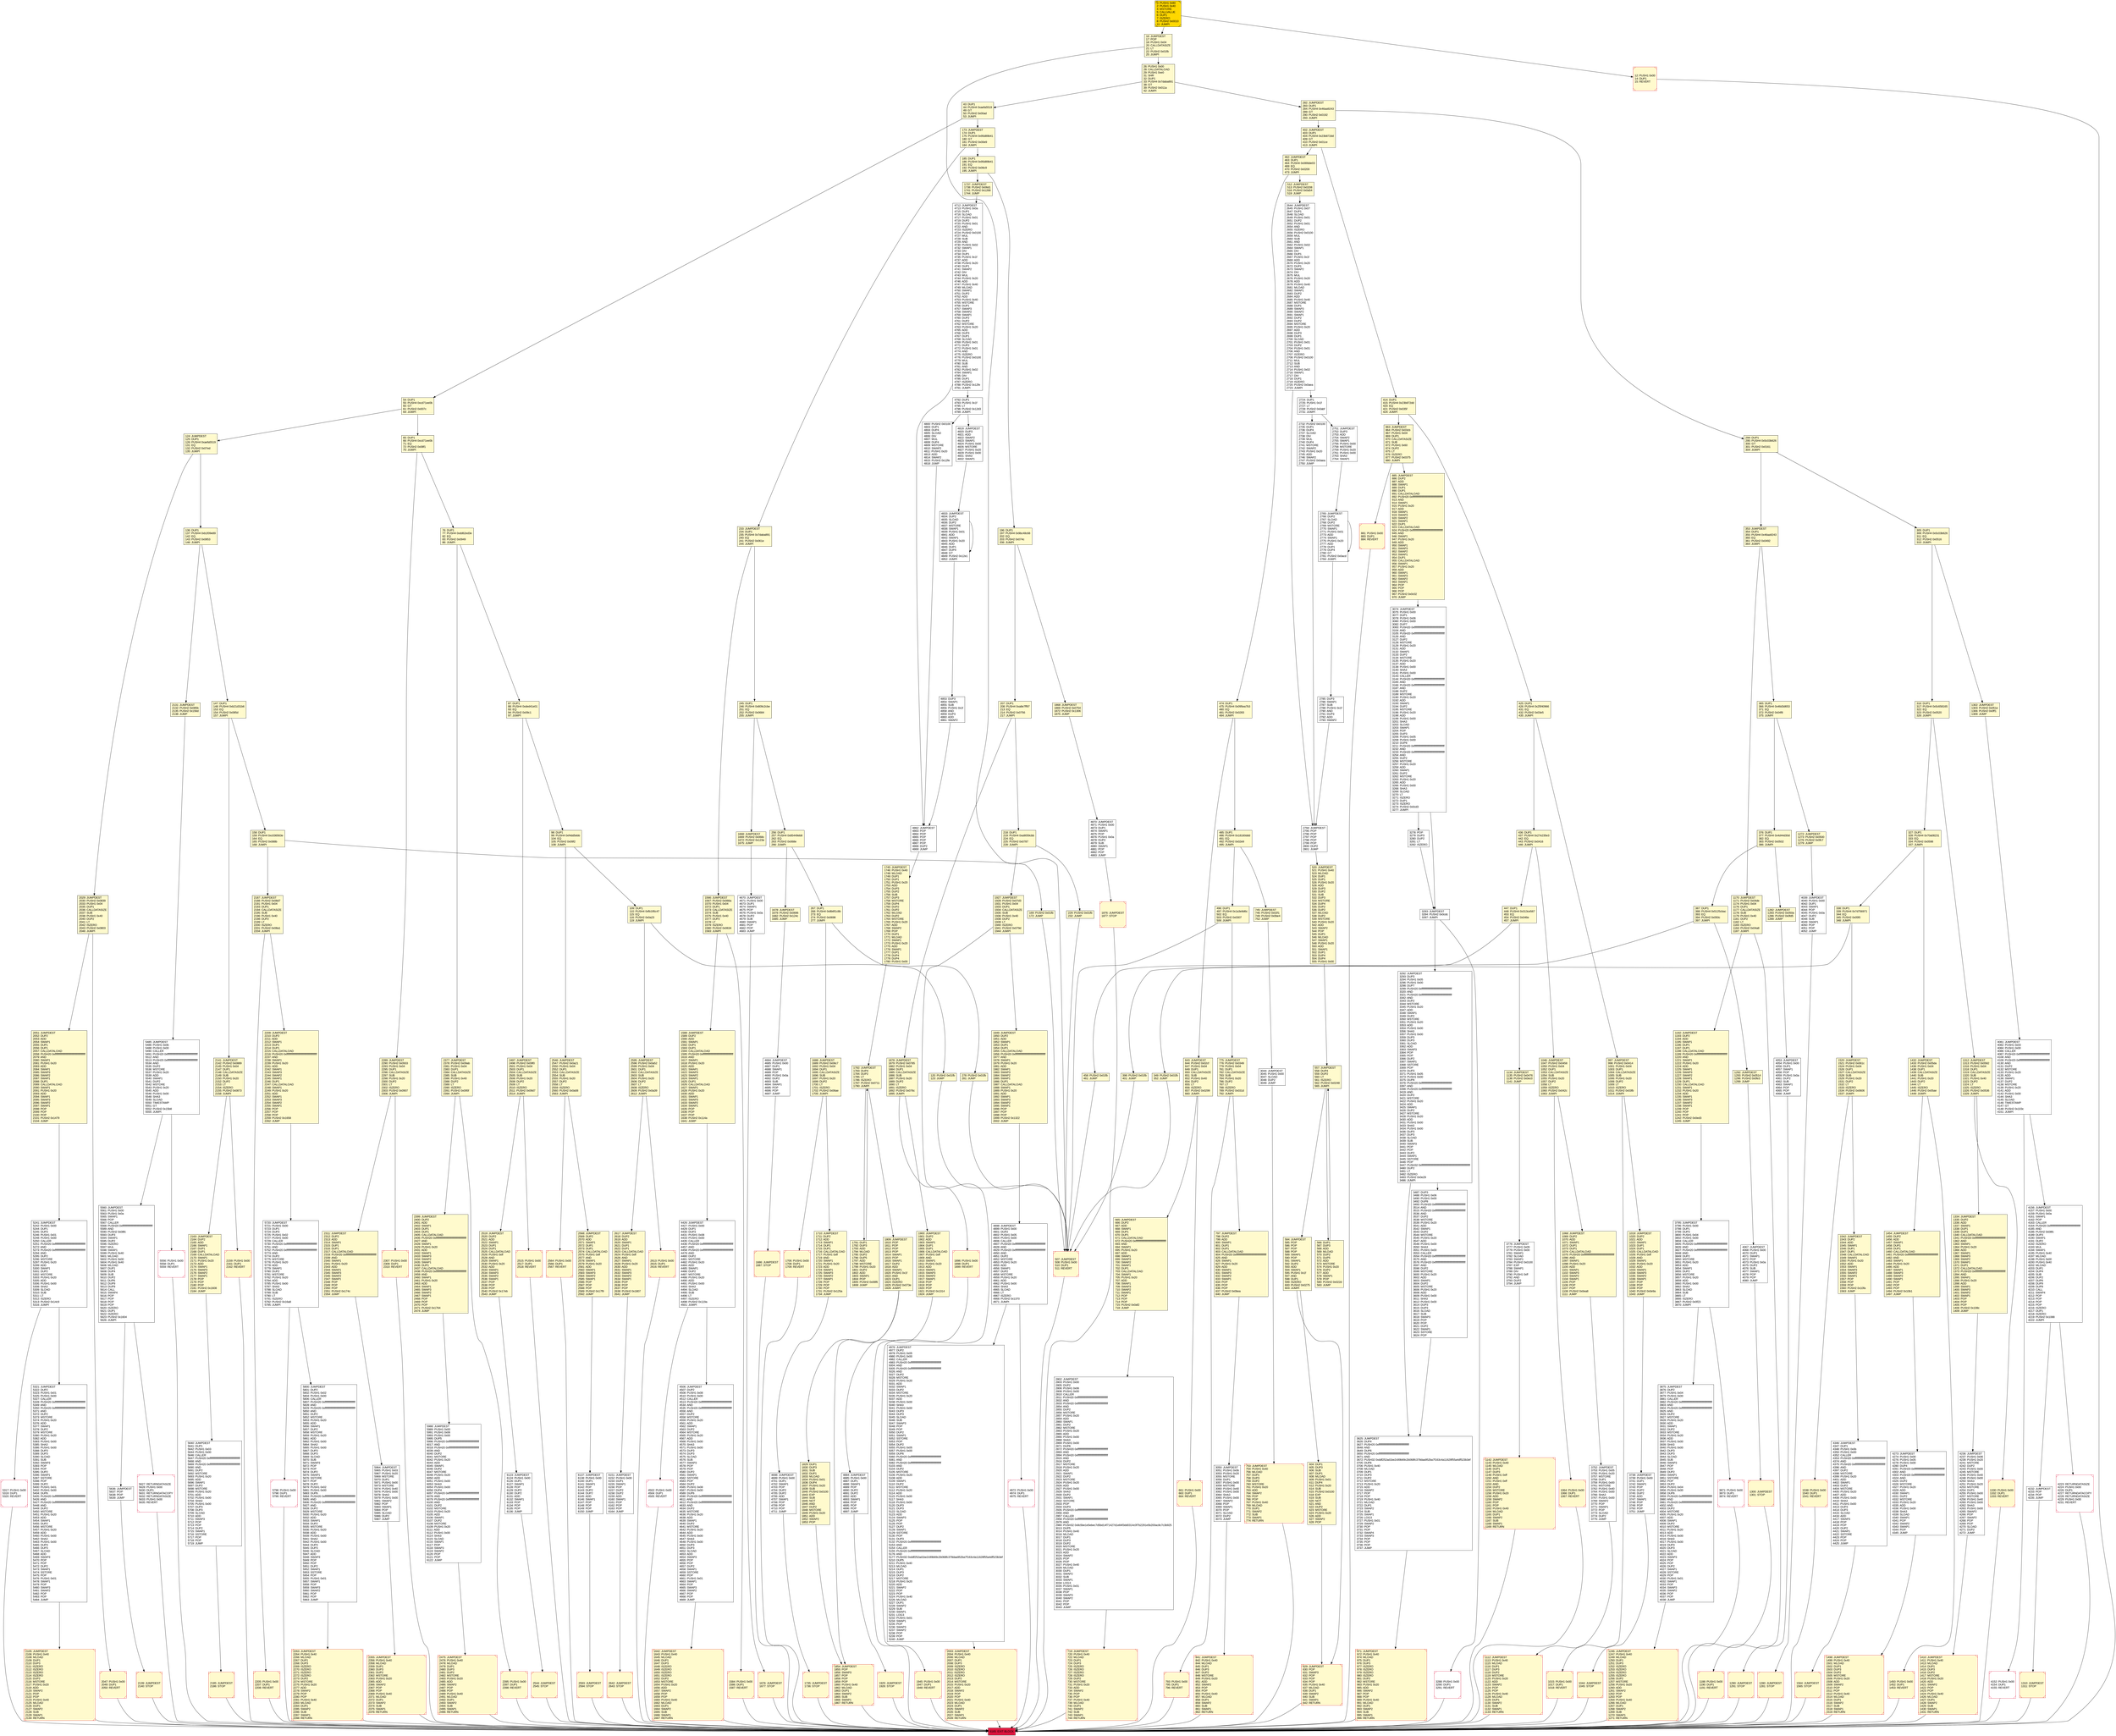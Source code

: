 digraph G {
bgcolor=transparent rankdir=UD;
node [shape=box style=filled color=black fillcolor=white fontname=arial fontcolor=black];
1170 [label="1170: JUMPDEST\l1171: PUSH2 0x04de\l1174: PUSH1 0x04\l1176: DUP1\l1177: CALLDATASIZE\l1178: SUB\l1179: PUSH1 0x40\l1181: DUP2\l1182: LT\l1183: ISZERO\l1184: PUSH2 0x04a8\l1187: JUMPI\l" fillcolor=lemonchiffon ];
65 [label="65: DUP1\l66: PUSH4 0xcd71ee0b\l71: EQ\l72: PUSH2 0x08f1\l75: JUMPI\l" fillcolor=lemonchiffon ];
1450 [label="1450: PUSH1 0x00\l1452: DUP1\l1453: REVERT\l" fillcolor=lemonchiffon shape=Msquare color=crimson ];
584 [label="584: JUMPDEST\l585: POP\l586: POP\l587: POP\l588: POP\l589: SWAP1\l590: POP\l591: SWAP1\l592: DUP2\l593: ADD\l594: SWAP1\l595: PUSH1 0x1f\l597: AND\l598: DUP1\l599: ISZERO\l600: PUSH2 0x0275\l603: JUMPI\l" fillcolor=lemonchiffon ];
1282 [label="1282: JUMPDEST\l1283: PUSH2 0x050a\l1286: PUSH2 0x0fd5\l1289: JUMP\l" fillcolor=lemonchiffon ];
3283 [label="3283: JUMPDEST\l3284: PUSH2 0x0cdc\l3287: JUMPI\l" ];
4792 [label="4792: DUP1\l4793: PUSH1 0x1f\l4795: LT\l4796: PUSH2 0x12d3\l4799: JUMPI\l" ];
1868 [label="1868: JUMPDEST\l1869: PUSH2 0x0754\l1872: PUSH2 0x1306\l1875: JUMP\l" fillcolor=lemonchiffon ];
1925 [label="1925: JUMPDEST\l1926: STOP\l" fillcolor=lemonchiffon shape=Msquare color=crimson ];
6165 [label="6165: EXIT BLOCK\l" fillcolor=crimson ];
4670 [label="4670: JUMPDEST\l4671: PUSH1 0x00\l4673: DUP1\l4674: SWAP1\l4675: POP\l4676: PUSH1 0x0a\l4678: DUP2\l4679: SUB\l4680: SWAP1\l4681: POP\l4682: POP\l4683: JUMP\l" ];
5556 [label="5556: PUSH1 0x00\l5558: DUP1\l5559: REVERT\l" shape=Msquare color=crimson ];
2475 [label="2475: JUMPDEST\l2476: PUSH1 0x40\l2478: MLOAD\l2479: DUP1\l2480: DUP3\l2481: DUP2\l2482: MSTORE\l2483: PUSH1 0x20\l2485: ADD\l2486: SWAP2\l2487: POP\l2488: POP\l2489: PUSH1 0x40\l2491: MLOAD\l2492: DUP1\l2493: SWAP2\l2494: SUB\l2495: SWAP1\l2496: RETURN\l" fillcolor=lemonchiffon shape=Msquare color=crimson ];
2141 [label="2141: JUMPDEST\l2142: PUSH2 0x0889\l2145: PUSH1 0x04\l2147: DUP1\l2148: CALLDATASIZE\l2149: SUB\l2150: PUSH1 0x20\l2152: DUP2\l2153: LT\l2154: ISZERO\l2155: PUSH2 0x0873\l2158: JUMPI\l" fillcolor=lemonchiffon ];
5241 [label="5241: JUMPDEST\l5242: PUSH1 0x00\l5244: DUP1\l5245: DUP3\l5246: PUSH1 0x01\l5248: PUSH1 0x00\l5250: CALLER\l5251: PUSH20 0xffffffffffffffffffffffffffffffffffffffff\l5272: AND\l5273: PUSH20 0xffffffffffffffffffffffffffffffffffffffff\l5294: AND\l5295: DUP2\l5296: MSTORE\l5297: PUSH1 0x20\l5299: ADD\l5300: SWAP1\l5301: DUP2\l5302: MSTORE\l5303: PUSH1 0x20\l5305: ADD\l5306: PUSH1 0x00\l5308: SHA3\l5309: SLOAD\l5310: SUB\l5311: LT\l5312: ISZERO\l5313: PUSH2 0x14c9\l5316: JUMPI\l" ];
158 [label="158: DUP1\l159: PUSH4 0xc036563e\l164: EQ\l165: PUSH2 0x088b\l168: JUMPI\l" fillcolor=lemonchiffon ];
1949 [label="1949: JUMPDEST\l1950: DUP2\l1951: ADD\l1952: SWAP1\l1953: DUP1\l1954: DUP1\l1955: CALLDATALOAD\l1956: PUSH20 0xffffffffffffffffffffffffffffffffffffffff\l1977: AND\l1978: SWAP1\l1979: PUSH1 0x20\l1981: ADD\l1982: SWAP1\l1983: SWAP3\l1984: SWAP2\l1985: SWAP1\l1986: DUP1\l1987: CALLDATALOAD\l1988: SWAP1\l1989: PUSH1 0x20\l1991: ADD\l1992: SWAP1\l1993: SWAP3\l1994: SWAP2\l1995: SWAP1\l1996: POP\l1997: POP\l1998: POP\l1999: PUSH2 0x1322\l2002: JUMP\l" fillcolor=lemonchiffon ];
6137 [label="6137: JUMPDEST\l6138: PUSH1 0x00\l6140: DUP1\l6141: SWAP1\l6142: POP\l6143: DUP2\l6144: DUP2\l6145: ADD\l6146: SWAP1\l6147: POP\l6148: POP\l6149: POP\l6150: JUMP\l" ];
5800 [label="5800: JUMPDEST\l5801: DUP2\l5802: PUSH1 0x02\l5804: PUSH1 0x00\l5806: CALLER\l5807: PUSH20 0xffffffffffffffffffffffffffffffffffffffff\l5828: AND\l5829: PUSH20 0xffffffffffffffffffffffffffffffffffffffff\l5850: AND\l5851: DUP2\l5852: MSTORE\l5853: PUSH1 0x20\l5855: ADD\l5856: SWAP1\l5857: DUP2\l5858: MSTORE\l5859: PUSH1 0x20\l5861: ADD\l5862: PUSH1 0x00\l5864: SHA3\l5865: PUSH1 0x00\l5867: DUP3\l5868: DUP3\l5869: SLOAD\l5870: SUB\l5871: SWAP3\l5872: POP\l5873: POP\l5874: DUP2\l5875: SWAP1\l5876: SSTORE\l5877: POP\l5878: DUP2\l5879: PUSH1 0x02\l5881: PUSH1 0x00\l5883: DUP6\l5884: PUSH20 0xffffffffffffffffffffffffffffffffffffffff\l5905: AND\l5906: PUSH20 0xffffffffffffffffffffffffffffffffffffffff\l5927: AND\l5928: DUP2\l5929: MSTORE\l5930: PUSH1 0x20\l5932: ADD\l5933: SWAP1\l5934: DUP2\l5935: MSTORE\l5936: PUSH1 0x20\l5938: ADD\l5939: PUSH1 0x00\l5941: SHA3\l5942: PUSH1 0x00\l5944: DUP3\l5945: DUP3\l5946: SLOAD\l5947: ADD\l5948: SWAP3\l5949: POP\l5950: POP\l5951: DUP2\l5952: SWAP1\l5953: SSTORE\l5954: POP\l5955: PUSH1 0x01\l5957: SWAP1\l5958: POP\l5959: SWAP3\l5960: SWAP2\l5961: POP\l5962: POP\l5963: JUMP\l" ];
1829 [label="1829: DUP1\l1830: DUP3\l1831: SUB\l1832: DUP1\l1833: MLOAD\l1834: PUSH1 0x01\l1836: DUP4\l1837: PUSH1 0x20\l1839: SUB\l1840: PUSH2 0x0100\l1843: EXP\l1844: SUB\l1845: NOT\l1846: AND\l1847: DUP2\l1848: MSTORE\l1849: PUSH1 0x20\l1851: ADD\l1852: SWAP2\l1853: POP\l" fillcolor=lemonchiffon ];
1410 [label="1410: JUMPDEST\l1411: PUSH1 0x40\l1413: MLOAD\l1414: DUP1\l1415: DUP3\l1416: DUP2\l1417: MSTORE\l1418: PUSH1 0x20\l1420: ADD\l1421: SWAP2\l1422: POP\l1423: POP\l1424: PUSH1 0x40\l1426: MLOAD\l1427: DUP1\l1428: SWAP2\l1429: SUB\l1430: SWAP1\l1431: RETURN\l" fillcolor=lemonchiffon shape=Msquare color=crimson ];
1588 [label="1588: JUMPDEST\l1589: DUP2\l1590: ADD\l1591: SWAP1\l1592: DUP1\l1593: DUP1\l1594: CALLDATALOAD\l1595: PUSH20 0xffffffffffffffffffffffffffffffffffffffff\l1616: AND\l1617: SWAP1\l1618: PUSH1 0x20\l1620: ADD\l1621: SWAP1\l1622: SWAP3\l1623: SWAP2\l1624: SWAP1\l1625: DUP1\l1626: CALLDATALOAD\l1627: SWAP1\l1628: PUSH1 0x20\l1630: ADD\l1631: SWAP1\l1632: SWAP3\l1633: SWAP2\l1634: SWAP1\l1635: POP\l1636: POP\l1637: POP\l1638: PUSH2 0x114a\l1641: JUMP\l" fillcolor=lemonchiffon ];
4502 [label="4502: PUSH1 0x00\l4504: DUP1\l4505: REVERT\l" shape=Msquare color=crimson ];
147 [label="147: DUP1\l148: PUSH4 0xb21d31b6\l153: EQ\l154: PUSH2 0x085d\l157: JUMPI\l" fillcolor=lemonchiffon ];
997 [label="997: JUMPDEST\l998: PUSH2 0x0414\l1001: PUSH1 0x04\l1003: DUP1\l1004: CALLDATASIZE\l1005: SUB\l1006: PUSH1 0x20\l1008: DUP2\l1009: LT\l1010: ISZERO\l1011: PUSH2 0x03fb\l1014: JUMPI\l" fillcolor=lemonchiffon ];
1945 [label="1945: PUSH1 0x00\l1947: DUP1\l1948: REVERT\l" fillcolor=lemonchiffon shape=Msquare color=crimson ];
6123 [label="6123: JUMPDEST\l6124: PUSH1 0x00\l6126: DUP1\l6127: SWAP1\l6128: POP\l6129: DUP2\l6130: DUP2\l6131: ADD\l6132: SWAP1\l6133: POP\l6134: POP\l6135: POP\l6136: JUMP\l" ];
233 [label="233: JUMPDEST\l234: DUP1\l235: PUSH4 0x7daba891\l240: EQ\l241: PUSH2 0x061e\l244: JUMPI\l" fillcolor=lemonchiffon ];
4081 [label="4081: JUMPDEST\l4082: PUSH1 0x03\l4084: PUSH1 0x00\l4086: CALLER\l4087: PUSH20 0xffffffffffffffffffffffffffffffffffffffff\l4108: AND\l4109: PUSH20 0xffffffffffffffffffffffffffffffffffffffff\l4130: AND\l4131: DUP2\l4132: MSTORE\l4133: PUSH1 0x20\l4135: ADD\l4136: SWAP1\l4137: DUP2\l4138: MSTORE\l4139: PUSH1 0x20\l4141: ADD\l4142: PUSH1 0x00\l4144: SHA3\l4145: SLOAD\l4146: TIMESTAMP\l4147: GT\l4148: PUSH2 0x103c\l4151: JUMPI\l" ];
4506 [label="4506: JUMPDEST\l4507: DUP2\l4508: PUSH1 0x08\l4510: PUSH1 0x00\l4512: CALLER\l4513: PUSH20 0xffffffffffffffffffffffffffffffffffffffff\l4534: AND\l4535: PUSH20 0xffffffffffffffffffffffffffffffffffffffff\l4556: AND\l4557: DUP2\l4558: MSTORE\l4559: PUSH1 0x20\l4561: ADD\l4562: SWAP1\l4563: DUP2\l4564: MSTORE\l4565: PUSH1 0x20\l4567: ADD\l4568: PUSH1 0x00\l4570: SHA3\l4571: PUSH1 0x00\l4573: DUP3\l4574: DUP3\l4575: SLOAD\l4576: SUB\l4577: SWAP3\l4578: POP\l4579: POP\l4580: DUP2\l4581: SWAP1\l4582: SSTORE\l4583: POP\l4584: DUP2\l4585: PUSH1 0x08\l4587: PUSH1 0x00\l4589: DUP6\l4590: PUSH20 0xffffffffffffffffffffffffffffffffffffffff\l4611: AND\l4612: PUSH20 0xffffffffffffffffffffffffffffffffffffffff\l4633: AND\l4634: DUP2\l4635: MSTORE\l4636: PUSH1 0x20\l4638: ADD\l4639: SWAP1\l4640: DUP2\l4641: MSTORE\l4642: PUSH1 0x20\l4644: ADD\l4645: PUSH1 0x00\l4647: SHA3\l4648: PUSH1 0x00\l4650: DUP3\l4651: DUP3\l4652: SLOAD\l4653: ADD\l4654: SWAP3\l4655: POP\l4656: POP\l4657: DUP2\l4658: SWAP1\l4659: SSTORE\l4660: POP\l4661: PUSH1 0x01\l4663: SWAP1\l4664: POP\l4665: SWAP3\l4666: SWAP2\l4667: POP\l4668: POP\l4669: JUMP\l" ];
3278 [label="3278: POP\l3279: DUP3\l3280: DUP2\l3281: LT\l3282: ISZERO\l" ];
1019 [label="1019: JUMPDEST\l1020: DUP2\l1021: ADD\l1022: SWAP1\l1023: DUP1\l1024: DUP1\l1025: CALLDATALOAD\l1026: PUSH1 0xff\l1028: AND\l1029: SWAP1\l1030: PUSH1 0x20\l1032: ADD\l1033: SWAP1\l1034: SWAP3\l1035: SWAP2\l1036: SWAP1\l1037: POP\l1038: POP\l1039: POP\l1040: PUSH2 0x0e9a\l1043: JUMP\l" fillcolor=lemonchiffon ];
3487 [label="3487: DUP3\l3488: PUSH1 0x06\l3490: PUSH1 0x00\l3492: DUP8\l3493: PUSH20 0xffffffffffffffffffffffffffffffffffffffff\l3514: AND\l3515: PUSH20 0xffffffffffffffffffffffffffffffffffffffff\l3536: AND\l3537: DUP2\l3538: MSTORE\l3539: PUSH1 0x20\l3541: ADD\l3542: SWAP1\l3543: DUP2\l3544: MSTORE\l3545: PUSH1 0x20\l3547: ADD\l3548: PUSH1 0x00\l3550: SHA3\l3551: PUSH1 0x00\l3553: CALLER\l3554: PUSH20 0xffffffffffffffffffffffffffffffffffffffff\l3575: AND\l3576: PUSH20 0xffffffffffffffffffffffffffffffffffffffff\l3597: AND\l3598: DUP2\l3599: MSTORE\l3600: PUSH1 0x20\l3602: ADD\l3603: SWAP1\l3604: DUP2\l3605: MSTORE\l3606: PUSH1 0x20\l3608: ADD\l3609: PUSH1 0x00\l3611: SHA3\l3612: PUSH1 0x00\l3614: DUP3\l3615: DUP3\l3616: SLOAD\l3617: SUB\l3618: SWAP3\l3619: POP\l3620: POP\l3621: DUP2\l3622: SWAP1\l3623: SSTORE\l3624: POP\l" ];
2595 [label="2595: JUMPDEST\l2596: PUSH2 0x0a52\l2599: PUSH1 0x04\l2601: DUP1\l2602: CALLDATASIZE\l2603: SUB\l2604: PUSH1 0x20\l2606: DUP2\l2607: LT\l2608: ISZERO\l2609: PUSH2 0x0a39\l2612: JUMPI\l" fillcolor=lemonchiffon ];
5636 [label="5636: JUMPDEST\l5637: POP\l5638: POP\l5639: JUMP\l" ];
3044 [label="3044: JUMPDEST\l3045: PUSH1 0x00\l3047: SLOAD\l3048: DUP2\l3049: JUMP\l" ];
16 [label="16: JUMPDEST\l17: POP\l18: PUSH1 0x04\l20: CALLDATASIZE\l21: LT\l22: PUSH2 0x01fb\l25: JUMPI\l" fillcolor=lemonchiffon ];
1015 [label="1015: PUSH1 0x00\l1017: DUP1\l1018: REVERT\l" fillcolor=lemonchiffon shape=Msquare color=crimson ];
797 [label="797: JUMPDEST\l798: DUP2\l799: ADD\l800: SWAP1\l801: DUP1\l802: DUP1\l803: CALLDATALOAD\l804: PUSH20 0xffffffffffffffffffffffffffffffffffffffff\l825: AND\l826: SWAP1\l827: PUSH1 0x20\l829: ADD\l830: SWAP1\l831: SWAP3\l832: SWAP2\l833: SWAP1\l834: POP\l835: POP\l836: POP\l837: PUSH2 0x0bea\l840: JUMP\l" fillcolor=lemonchiffon ];
447 [label="447: DUP1\l448: PUSH4 0x313ce567\l453: EQ\l454: PUSH2 0x046e\l457: JUMPI\l" fillcolor=lemonchiffon ];
2047 [label="2047: PUSH1 0x00\l2049: DUP1\l2050: REVERT\l" fillcolor=lemonchiffon shape=Msquare color=crimson ];
1745 [label="1745: JUMPDEST\l1746: PUSH1 0x40\l1748: MLOAD\l1749: DUP1\l1750: DUP1\l1751: PUSH1 0x20\l1753: ADD\l1754: DUP3\l1755: DUP2\l1756: SUB\l1757: DUP3\l1758: MSTORE\l1759: DUP4\l1760: DUP2\l1761: DUP2\l1762: MLOAD\l1763: DUP2\l1764: MSTORE\l1765: PUSH1 0x20\l1767: ADD\l1768: SWAP2\l1769: POP\l1770: DUP1\l1771: MLOAD\l1772: SWAP1\l1773: PUSH1 0x20\l1775: ADD\l1776: SWAP1\l1777: DUP1\l1778: DUP4\l1779: DUP4\l1780: PUSH1 0x00\l" fillcolor=lemonchiffon ];
2544 [label="2544: JUMPDEST\l2545: STOP\l" fillcolor=lemonchiffon shape=Msquare color=crimson ];
4223 [label="4223: RETURNDATASIZE\l4224: PUSH1 0x00\l4226: DUP1\l4227: RETURNDATACOPY\l4228: RETURNDATASIZE\l4229: PUSH1 0x00\l4231: REVERT\l" shape=Msquare color=crimson ];
1668 [label="1668: JUMPDEST\l1669: PUSH2 0x068c\l1672: PUSH2 0x123e\l1675: JUMP\l" fillcolor=lemonchiffon ];
4684 [label="4684: JUMPDEST\l4685: PUSH1 0x00\l4687: DUP1\l4688: SWAP1\l4689: POP\l4690: PUSH1 0x0a\l4692: DUP2\l4693: SUB\l4694: SWAP1\l4695: POP\l4696: POP\l4697: JUMP\l" ];
1498 [label="1498: JUMPDEST\l1499: PUSH1 0x40\l1501: MLOAD\l1502: DUP1\l1503: DUP3\l1504: DUP2\l1505: MSTORE\l1506: PUSH1 0x20\l1508: ADD\l1509: SWAP2\l1510: POP\l1511: POP\l1512: PUSH1 0x40\l1514: MLOAD\l1515: DUP1\l1516: SWAP2\l1517: SUB\l1518: SWAP1\l1519: RETURN\l" fillcolor=lemonchiffon shape=Msquare color=crimson ];
1068 [label="1068: JUMPDEST\l1069: DUP2\l1070: ADD\l1071: SWAP1\l1072: DUP1\l1073: DUP1\l1074: CALLDATALOAD\l1075: PUSH20 0xffffffffffffffffffffffffffffffffffffffff\l1096: AND\l1097: SWAP1\l1098: PUSH1 0x20\l1100: ADD\l1101: SWAP1\l1102: SWAP3\l1103: SWAP2\l1104: SWAP1\l1105: POP\l1106: POP\l1107: POP\l1108: PUSH2 0x0ea8\l1111: JUMP\l" fillcolor=lemonchiffon ];
2617 [label="2617: JUMPDEST\l2618: DUP2\l2619: ADD\l2620: SWAP1\l2621: DUP1\l2622: DUP1\l2623: CALLDATALOAD\l2624: PUSH1 0xff\l2626: AND\l2627: SWAP1\l2628: PUSH1 0x20\l2630: ADD\l2631: SWAP1\l2632: SWAP3\l2633: SWAP2\l2634: SWAP1\l2635: POP\l2636: POP\l2637: POP\l2638: PUSH2 0x1807\l2641: JUMP\l" fillcolor=lemonchiffon ];
3752 [label="3752: JUMPDEST\l3753: PUSH1 0x05\l3755: PUSH1 0x20\l3757: MSTORE\l3758: DUP1\l3759: PUSH1 0x00\l3761: MSTORE\l3762: PUSH1 0x40\l3764: PUSH1 0x00\l3766: SHA3\l3767: PUSH1 0x00\l3769: SWAP2\l3770: POP\l3771: SWAP1\l3772: POP\l3773: SLOAD\l3774: DUP2\l3775: JUMP\l" ];
54 [label="54: DUP1\l55: PUSH4 0xcd71ee0b\l60: GT\l61: PUSH2 0x007c\l64: JUMPI\l" fillcolor=lemonchiffon ];
2515 [label="2515: PUSH1 0x00\l2517: DUP1\l2518: REVERT\l" fillcolor=lemonchiffon shape=Msquare color=crimson ];
316 [label="316: DUP1\l317: PUSH4 0x5c658165\l322: EQ\l323: PUSH2 0x0520\l326: JUMPI\l" fillcolor=lemonchiffon ];
120 [label="120: PUSH2 0x01fb\l123: JUMP\l" fillcolor=lemonchiffon ];
2568 [label="2568: JUMPDEST\l2569: DUP2\l2570: ADD\l2571: SWAP1\l2572: DUP1\l2573: DUP1\l2574: CALLDATALOAD\l2575: PUSH1 0xff\l2577: AND\l2578: SWAP1\l2579: PUSH1 0x20\l2581: ADD\l2582: SWAP1\l2583: SWAP3\l2584: SWAP2\l2585: SWAP1\l2586: POP\l2587: POP\l2588: POP\l2589: PUSH2 0x17f9\l2592: JUMP\l" fillcolor=lemonchiffon ];
4800 [label="4800: PUSH2 0x0100\l4803: DUP1\l4804: DUP4\l4805: SLOAD\l4806: DIV\l4807: MUL\l4808: DUP4\l4809: MSTORE\l4810: SWAP2\l4811: PUSH1 0x20\l4813: ADD\l4814: SWAP2\l4815: PUSH2 0x12fe\l4818: JUMP\l" ];
1300 [label="1300: JUMPDEST\l1301: STOP\l" fillcolor=lemonchiffon shape=Msquare color=crimson ];
2355 [label="2355: JUMPDEST\l2356: PUSH1 0x40\l2358: MLOAD\l2359: DUP1\l2360: DUP3\l2361: DUP2\l2362: MSTORE\l2363: PUSH1 0x20\l2365: ADD\l2366: SWAP2\l2367: POP\l2368: POP\l2369: PUSH1 0x40\l2371: MLOAD\l2372: DUP1\l2373: SWAP2\l2374: SUB\l2375: SWAP1\l2376: RETURN\l" fillcolor=lemonchiffon shape=Msquare color=crimson ];
1310 [label="1310: JUMPDEST\l1311: STOP\l" fillcolor=lemonchiffon shape=Msquare color=crimson ];
3625 [label="3625: JUMPDEST\l3626: DUP4\l3627: PUSH20 0xffffffffffffffffffffffffffffffffffffffff\l3648: AND\l3649: DUP6\l3650: PUSH20 0xffffffffffffffffffffffffffffffffffffffff\l3671: AND\l3672: PUSH32 0xddf252ad1be2c89b69c2b068fc378daa952ba7f163c4a11628f55a4df523b3ef\l3705: DUP6\l3706: PUSH1 0x40\l3708: MLOAD\l3709: DUP1\l3710: DUP3\l3711: DUP2\l3712: MSTORE\l3713: PUSH1 0x20\l3715: ADD\l3716: SWAP2\l3717: POP\l3718: POP\l3719: PUSH1 0x40\l3721: MLOAD\l3722: DUP1\l3723: SWAP2\l3724: SUB\l3725: SWAP1\l3726: LOG3\l3727: PUSH1 0x01\l3729: SWAP2\l3730: POP\l3731: POP\l3732: SWAP4\l3733: SWAP3\l3734: POP\l3735: POP\l3736: POP\l3737: JUMP\l" ];
124 [label="124: JUMPDEST\l125: DUP1\l126: PUSH4 0xaefa5519\l131: EQ\l132: PUSH2 0x07ed\l135: JUMPI\l" fillcolor=lemonchiffon ];
1330 [label="1330: PUSH1 0x00\l1332: DUP1\l1333: REVERT\l" fillcolor=lemonchiffon shape=Msquare color=crimson ];
1280 [label="1280: JUMPDEST\l1281: STOP\l" fillcolor=lemonchiffon shape=Msquare color=crimson ];
2732 [label="2732: PUSH2 0x0100\l2735: DUP1\l2736: DUP4\l2737: SLOAD\l2738: DIV\l2739: MUL\l2740: DUP4\l2741: MSTORE\l2742: SWAP2\l2743: PUSH1 0x20\l2745: ADD\l2746: SWAP2\l2747: PUSH2 0x0aea\l2750: JUMP\l" ];
4898 [label="4898: JUMPDEST\l4899: PUSH1 0x00\l4901: DUP2\l4902: PUSH1 0x05\l4904: PUSH1 0x00\l4906: CALLER\l4907: PUSH20 0xffffffffffffffffffffffffffffffffffffffff\l4928: AND\l4929: PUSH20 0xffffffffffffffffffffffffffffffffffffffff\l4950: AND\l4951: DUP2\l4952: MSTORE\l4953: PUSH1 0x20\l4955: ADD\l4956: SWAP1\l4957: DUP2\l4958: MSTORE\l4959: PUSH1 0x20\l4961: ADD\l4962: PUSH1 0x00\l4964: SHA3\l4965: SLOAD\l4966: LT\l4967: ISZERO\l4968: PUSH2 0x1370\l4971: JUMPI\l" ];
1290 [label="1290: JUMPDEST\l1291: STOP\l" fillcolor=lemonchiffon shape=Msquare color=crimson ];
2307 [label="2307: PUSH1 0x00\l2309: DUP1\l2310: REVERT\l" fillcolor=lemonchiffon shape=Msquare color=crimson ];
2163 [label="2163: JUMPDEST\l2164: DUP2\l2165: ADD\l2166: SWAP1\l2167: DUP1\l2168: DUP1\l2169: CALLDATALOAD\l2170: SWAP1\l2171: PUSH1 0x20\l2173: ADD\l2174: SWAP1\l2175: SWAP3\l2176: SWAP2\l2177: SWAP1\l2178: POP\l2179: POP\l2180: POP\l2181: PUSH2 0x1608\l2184: JUMP\l" fillcolor=lemonchiffon ];
1854 [label="1854: JUMPDEST\l1855: POP\l1856: SWAP3\l1857: POP\l1858: POP\l1859: POP\l1860: PUSH1 0x40\l1862: MLOAD\l1863: DUP1\l1864: SWAP2\l1865: SUB\l1866: SWAP1\l1867: RETURN\l" fillcolor=lemonchiffon shape=Msquare color=crimson ];
3875 [label="3875: JUMPDEST\l3876: DUP2\l3877: PUSH1 0x04\l3879: PUSH1 0x00\l3881: CALLER\l3882: PUSH20 0xffffffffffffffffffffffffffffffffffffffff\l3903: AND\l3904: PUSH20 0xffffffffffffffffffffffffffffffffffffffff\l3925: AND\l3926: DUP2\l3927: MSTORE\l3928: PUSH1 0x20\l3930: ADD\l3931: SWAP1\l3932: DUP2\l3933: MSTORE\l3934: PUSH1 0x20\l3936: ADD\l3937: PUSH1 0x00\l3939: SHA3\l3940: PUSH1 0x00\l3942: DUP3\l3943: DUP3\l3944: SLOAD\l3945: SUB\l3946: SWAP3\l3947: POP\l3948: POP\l3949: DUP2\l3950: SWAP1\l3951: SSTORE\l3952: POP\l3953: DUP2\l3954: PUSH1 0x04\l3956: PUSH1 0x00\l3958: DUP6\l3959: PUSH20 0xffffffffffffffffffffffffffffffffffffffff\l3980: AND\l3981: PUSH20 0xffffffffffffffffffffffffffffffffffffffff\l4002: AND\l4003: DUP2\l4004: MSTORE\l4005: PUSH1 0x20\l4007: ADD\l4008: SWAP1\l4009: DUP2\l4010: MSTORE\l4011: PUSH1 0x20\l4013: ADD\l4014: PUSH1 0x00\l4016: SHA3\l4017: PUSH1 0x00\l4019: DUP3\l4020: DUP3\l4021: SLOAD\l4022: ADD\l4023: SWAP3\l4024: POP\l4025: POP\l4026: DUP2\l4027: SWAP1\l4028: SSTORE\l4029: POP\l4030: PUSH1 0x01\l4032: SWAP1\l4033: POP\l4034: SWAP3\l4035: SWAP2\l4036: POP\l4037: POP\l4038: JUMP\l" ];
425 [label="425: DUP1\l426: PUSH4 0x25f40966\l431: EQ\l432: PUSH2 0x03e5\l435: JUMPI\l" fillcolor=lemonchiffon ];
169 [label="169: PUSH2 0x01fb\l172: JUMP\l" fillcolor=lemonchiffon ];
98 [label="98: DUP1\l99: PUSH4 0xf4dd5ebb\l104: EQ\l105: PUSH2 0x09f2\l108: JUMPI\l" fillcolor=lemonchiffon ];
474 [label="474: DUP1\l475: PUSH4 0x095ea7b3\l480: EQ\l481: PUSH2 0x0283\l484: JUMPI\l" fillcolor=lemonchiffon ];
520 [label="520: JUMPDEST\l521: PUSH1 0x40\l523: MLOAD\l524: DUP1\l525: DUP1\l526: PUSH1 0x20\l528: ADD\l529: DUP3\l530: DUP2\l531: SUB\l532: DUP3\l533: MSTORE\l534: DUP4\l535: DUP2\l536: DUP2\l537: MLOAD\l538: DUP2\l539: MSTORE\l540: PUSH1 0x20\l542: ADD\l543: SWAP2\l544: POP\l545: DUP1\l546: MLOAD\l547: SWAP1\l548: PUSH1 0x20\l550: ADD\l551: SWAP1\l552: DUP1\l553: DUP4\l554: DUP4\l555: PUSH1 0x00\l" fillcolor=lemonchiffon ];
793 [label="793: PUSH1 0x00\l795: DUP1\l796: REVERT\l" fillcolor=lemonchiffon shape=Msquare color=crimson ];
3050 [label="3050: JUMPDEST\l3051: PUSH1 0x0b\l3053: PUSH1 0x20\l3055: MSTORE\l3056: DUP1\l3057: PUSH1 0x00\l3059: MSTORE\l3060: PUSH1 0x40\l3062: PUSH1 0x00\l3064: SHA3\l3065: PUSH1 0x00\l3067: SWAP2\l3068: POP\l3069: SWAP1\l3070: POP\l3071: SLOAD\l3072: DUP2\l3073: JUMP\l" ];
1134 [label="1134: JUMPDEST\l1135: PUSH2 0x0476\l1138: PUSH2 0x0ec0\l1141: JUMP\l" fillcolor=lemonchiffon ];
3871 [label="3871: PUSH1 0x00\l3873: DUP1\l3874: REVERT\l" shape=Msquare color=crimson ];
2497 [label="2497: JUMPDEST\l2498: PUSH2 0x09f0\l2501: PUSH1 0x04\l2503: DUP1\l2504: CALLDATASIZE\l2505: SUB\l2506: PUSH1 0x20\l2508: DUP2\l2509: LT\l2510: ISZERO\l2511: PUSH2 0x09d7\l2514: JUMPI\l" fillcolor=lemonchiffon ];
1876 [label="1876: JUMPDEST\l1877: STOP\l" fillcolor=lemonchiffon shape=Msquare color=crimson ];
185 [label="185: DUP1\l186: PUSH4 0x95d89b41\l191: EQ\l192: PUSH2 0x06c9\l195: JUMPI\l" fillcolor=lemonchiffon ];
1927 [label="1927: JUMPDEST\l1928: PUSH2 0x07d3\l1931: PUSH1 0x04\l1933: DUP1\l1934: CALLDATASIZE\l1935: SUB\l1936: PUSH1 0x40\l1938: DUP2\l1939: LT\l1940: ISZERO\l1941: PUSH2 0x079d\l1944: JUMPI\l" fillcolor=lemonchiffon ];
4232 [label="4232: JUMPDEST\l4233: POP\l4234: POP\l4235: JUMP\l" ];
4884 [label="4884: JUMPDEST\l4885: PUSH1 0x00\l4887: DUP1\l4888: SWAP1\l4889: POP\l4890: DUP2\l4891: DUP2\l4892: ADD\l4893: SWAP1\l4894: POP\l4895: POP\l4896: POP\l4897: JUMP\l" ];
4862 [label="4862: JUMPDEST\l4863: POP\l4864: POP\l4865: POP\l4866: POP\l4867: POP\l4868: DUP2\l4869: JUMP\l" ];
173 [label="173: JUMPDEST\l174: DUP1\l175: PUSH4 0x95d89b41\l180: GT\l181: PUSH2 0x00e9\l184: JUMPI\l" fillcolor=lemonchiffon ];
1896 [label="1896: PUSH1 0x00\l1898: DUP1\l1899: REVERT\l" fillcolor=lemonchiffon shape=Msquare color=crimson ];
745 [label="745: JUMPDEST\l746: PUSH2 0x02f1\l749: PUSH2 0x0be4\l752: JUMP\l" fillcolor=lemonchiffon ];
566 [label="566: DUP1\l567: DUP3\l568: ADD\l569: MLOAD\l570: DUP2\l571: DUP5\l572: ADD\l573: MSTORE\l574: PUSH1 0x20\l576: DUP2\l577: ADD\l578: SWAP1\l579: POP\l580: PUSH2 0x022d\l583: JUMP\l" fillcolor=lemonchiffon ];
4853 [label="4853: DUP3\l4854: SWAP1\l4855: SUB\l4856: PUSH1 0x1f\l4858: AND\l4859: DUP3\l4860: ADD\l4861: SWAP2\l" ];
4972 [label="4972: PUSH1 0x00\l4974: DUP1\l4975: REVERT\l" shape=Msquare color=crimson ];
26 [label="26: PUSH1 0x00\l28: CALLDATALOAD\l29: PUSH1 0xe0\l31: SHR\l32: DUP1\l33: PUSH4 0x7daba891\l38: GT\l39: PUSH2 0x011a\l42: JUMPI\l" fillcolor=lemonchiffon ];
881 [label="881: PUSH1 0x00\l883: DUP1\l884: REVERT\l" fillcolor=lemonchiffon shape=Msquare color=crimson ];
2377 [label="2377: JUMPDEST\l2378: PUSH2 0x09ab\l2381: PUSH1 0x04\l2383: DUP1\l2384: CALLDATASIZE\l2385: SUB\l2386: PUSH1 0x40\l2388: DUP2\l2389: LT\l2390: ISZERO\l2391: PUSH2 0x095f\l2394: JUMPI\l" fillcolor=lemonchiffon ];
2765 [label="2765: JUMPDEST\l2766: DUP2\l2767: SLOAD\l2768: DUP2\l2769: MSTORE\l2770: SWAP1\l2771: PUSH1 0x01\l2773: ADD\l2774: SWAP1\l2775: PUSH1 0x20\l2777: ADD\l2778: DUP1\l2779: DUP4\l2780: GT\l2781: PUSH2 0x0acd\l2784: JUMPI\l" ];
2785 [label="2785: DUP3\l2786: SWAP1\l2787: SUB\l2788: PUSH1 0x1f\l2790: AND\l2791: DUP3\l2792: ADD\l2793: SWAP2\l" ];
4976 [label="4976: JUMPDEST\l4977: DUP2\l4978: PUSH1 0x05\l4980: PUSH1 0x00\l4982: CALLER\l4983: PUSH20 0xffffffffffffffffffffffffffffffffffffffff\l5004: AND\l5005: PUSH20 0xffffffffffffffffffffffffffffffffffffffff\l5026: AND\l5027: DUP2\l5028: MSTORE\l5029: PUSH1 0x20\l5031: ADD\l5032: SWAP1\l5033: DUP2\l5034: MSTORE\l5035: PUSH1 0x20\l5037: ADD\l5038: PUSH1 0x00\l5040: SHA3\l5041: PUSH1 0x00\l5043: DUP3\l5044: DUP3\l5045: SLOAD\l5046: SUB\l5047: SWAP3\l5048: POP\l5049: POP\l5050: DUP2\l5051: SWAP1\l5052: SSTORE\l5053: POP\l5054: DUP2\l5055: PUSH1 0x05\l5057: PUSH1 0x00\l5059: DUP6\l5060: PUSH20 0xffffffffffffffffffffffffffffffffffffffff\l5081: AND\l5082: PUSH20 0xffffffffffffffffffffffffffffffffffffffff\l5103: AND\l5104: DUP2\l5105: MSTORE\l5106: PUSH1 0x20\l5108: ADD\l5109: SWAP1\l5110: DUP2\l5111: MSTORE\l5112: PUSH1 0x20\l5114: ADD\l5115: PUSH1 0x00\l5117: SHA3\l5118: PUSH1 0x00\l5120: DUP3\l5121: DUP3\l5122: SLOAD\l5123: ADD\l5124: SWAP3\l5125: POP\l5126: POP\l5127: DUP2\l5128: SWAP1\l5129: SSTORE\l5130: POP\l5131: DUP3\l5132: PUSH20 0xffffffffffffffffffffffffffffffffffffffff\l5153: AND\l5154: CALLER\l5155: PUSH20 0xffffffffffffffffffffffffffffffffffffffff\l5176: AND\l5177: PUSH32 0xddf252ad1be2c89b69c2b068fc378daa952ba7f163c4a11628f55a4df523b3ef\l5210: DUP5\l5211: PUSH1 0x40\l5213: MLOAD\l5214: DUP1\l5215: DUP3\l5216: DUP2\l5217: MSTORE\l5218: PUSH1 0x20\l5220: ADD\l5221: SWAP2\l5222: POP\l5223: POP\l5224: PUSH1 0x40\l5226: MLOAD\l5227: DUP1\l5228: SWAP2\l5229: SUB\l5230: SWAP1\l5231: LOG3\l5232: PUSH1 0x01\l5234: SWAP1\l5235: POP\l5236: SWAP3\l5237: SWAP2\l5238: POP\l5239: POP\l5240: JUMP\l" ];
2794 [label="2794: JUMPDEST\l2795: POP\l2796: POP\l2797: POP\l2798: POP\l2799: POP\l2800: DUP2\l2801: JUMP\l" ];
207 [label="207: DUP1\l208: PUSH4 0xa8e7ff97\l213: EQ\l214: PUSH2 0x0756\l217: JUMPI\l" fillcolor=lemonchiffon ];
4426 [label="4426: JUMPDEST\l4427: PUSH1 0x00\l4429: DUP1\l4430: DUP3\l4431: PUSH1 0x08\l4433: PUSH1 0x00\l4435: CALLER\l4436: PUSH20 0xffffffffffffffffffffffffffffffffffffffff\l4457: AND\l4458: PUSH20 0xffffffffffffffffffffffffffffffffffffffff\l4479: AND\l4480: DUP2\l4481: MSTORE\l4482: PUSH1 0x20\l4484: ADD\l4485: SWAP1\l4486: DUP2\l4487: MSTORE\l4488: PUSH1 0x20\l4490: ADD\l4491: PUSH1 0x00\l4493: SHA3\l4494: SLOAD\l4495: SUB\l4496: LT\l4497: ISZERO\l4498: PUSH2 0x119a\l4501: JUMPI\l" ];
2029 [label="2029: JUMPDEST\l2030: PUSH2 0x0839\l2033: PUSH1 0x04\l2035: DUP1\l2036: CALLDATASIZE\l2037: SUB\l2038: PUSH1 0x40\l2040: DUP2\l2041: LT\l2042: ISZERO\l2043: PUSH2 0x0803\l2046: JUMPI\l" fillcolor=lemonchiffon ];
365 [label="365: DUP1\l366: PUSH4 0x46d3d653\l371: EQ\l372: PUSH2 0x04f8\l375: JUMPI\l" fillcolor=lemonchiffon ];
229 [label="229: PUSH2 0x01fb\l232: JUMP\l" fillcolor=lemonchiffon ];
1688 [label="1688: JUMPDEST\l1689: PUSH2 0x06c7\l1692: PUSH1 0x04\l1694: DUP1\l1695: CALLDATASIZE\l1696: SUB\l1697: PUSH1 0x20\l1699: DUP2\l1700: LT\l1701: ISZERO\l1702: PUSH2 0x06ae\l1705: JUMPI\l" fillcolor=lemonchiffon ];
4833 [label="4833: JUMPDEST\l4834: DUP2\l4835: SLOAD\l4836: DUP2\l4837: MSTORE\l4838: SWAP1\l4839: PUSH1 0x01\l4841: ADD\l4842: SWAP1\l4843: PUSH1 0x20\l4845: ADD\l4846: DUP1\l4847: DUP4\l4848: GT\l4849: PUSH2 0x12e1\l4852: JUMPI\l" ];
557 [label="557: JUMPDEST\l558: DUP4\l559: DUP2\l560: LT\l561: ISZERO\l562: PUSH2 0x0248\l565: JUMPI\l" fillcolor=lemonchiffon ];
436 [label="436: DUP1\l437: PUSH4 0x27e235e3\l442: EQ\l443: PUSH2 0x0416\l446: JUMPI\l" fillcolor=lemonchiffon ];
256 [label="256: DUP1\l257: PUSH4 0x85449eb8\l262: EQ\l263: PUSH2 0x068e\l266: JUMPI\l" fillcolor=lemonchiffon ];
294 [label="294: DUP1\l295: PUSH4 0x5c03b626\l300: GT\l301: PUSH2 0x0161\l304: JUMPI\l" fillcolor=lemonchiffon ];
2003 [label="2003: JUMPDEST\l2004: PUSH1 0x40\l2006: MLOAD\l2007: DUP1\l2008: DUP3\l2009: ISZERO\l2010: ISZERO\l2011: ISZERO\l2012: ISZERO\l2013: DUP2\l2014: MSTORE\l2015: PUSH1 0x20\l2017: ADD\l2018: SWAP2\l2019: POP\l2020: POP\l2021: PUSH1 0x40\l2023: MLOAD\l2024: DUP1\l2025: SWAP2\l2026: SUB\l2027: SWAP1\l2028: RETURN\l" fillcolor=lemonchiffon shape=Msquare color=crimson ];
971 [label="971: JUMPDEST\l972: PUSH1 0x40\l974: MLOAD\l975: DUP1\l976: DUP3\l977: ISZERO\l978: ISZERO\l979: ISZERO\l980: ISZERO\l981: DUP2\l982: MSTORE\l983: PUSH1 0x20\l985: ADD\l986: SWAP2\l987: POP\l988: POP\l989: PUSH1 0x40\l991: MLOAD\l992: DUP1\l993: SWAP2\l994: SUB\l995: SWAP1\l996: RETURN\l" fillcolor=lemonchiffon shape=Msquare color=crimson ];
841 [label="841: JUMPDEST\l842: PUSH1 0x40\l844: MLOAD\l845: DUP1\l846: DUP3\l847: DUP2\l848: MSTORE\l849: PUSH1 0x20\l851: ADD\l852: SWAP2\l853: POP\l854: POP\l855: PUSH1 0x40\l857: MLOAD\l858: DUP1\l859: SWAP2\l860: SUB\l861: SWAP1\l862: RETURN\l" fillcolor=lemonchiffon shape=Msquare color=crimson ];
2395 [label="2395: PUSH1 0x00\l2397: DUP1\l2398: REVERT\l" fillcolor=lemonchiffon shape=Msquare color=crimson ];
1272 [label="1272: JUMPDEST\l1273: PUSH2 0x0500\l1276: PUSH2 0x0fc7\l1279: JUMP\l" fillcolor=lemonchiffon ];
1686 [label="1686: JUMPDEST\l1687: STOP\l" fillcolor=lemonchiffon shape=Msquare color=crimson ];
1188 [label="1188: PUSH1 0x00\l1190: DUP1\l1191: REVERT\l" fillcolor=lemonchiffon shape=Msquare color=crimson ];
2105 [label="2105: JUMPDEST\l2106: PUSH1 0x40\l2108: MLOAD\l2109: DUP1\l2110: DUP3\l2111: ISZERO\l2112: ISZERO\l2113: ISZERO\l2114: ISZERO\l2115: DUP2\l2116: MSTORE\l2117: PUSH1 0x20\l2119: ADD\l2120: SWAP2\l2121: POP\l2122: POP\l2123: PUSH1 0x40\l2125: MLOAD\l2126: DUP1\l2127: SWAP2\l2128: SUB\l2129: SWAP1\l2130: RETURN\l" fillcolor=lemonchiffon shape=Msquare color=crimson ];
5796 [label="5796: PUSH1 0x00\l5798: DUP1\l5799: REVERT\l" shape=Msquare color=crimson ];
5485 [label="5485: JUMPDEST\l5486: PUSH1 0x0b\l5488: PUSH1 0x00\l5490: CALLER\l5491: PUSH20 0xffffffffffffffffffffffffffffffffffffffff\l5512: AND\l5513: PUSH20 0xffffffffffffffffffffffffffffffffffffffff\l5534: AND\l5535: DUP2\l5536: MSTORE\l5537: PUSH1 0x20\l5539: ADD\l5540: SWAP1\l5541: DUP2\l5542: MSTORE\l5543: PUSH1 0x20\l5545: ADD\l5546: PUSH1 0x00\l5548: SHA3\l5549: SLOAD\l5550: TIMESTAMP\l5551: GT\l5552: PUSH2 0x15b8\l5555: JUMPI\l" ];
1706 [label="1706: PUSH1 0x00\l1708: DUP1\l1709: REVERT\l" fillcolor=lemonchiffon shape=Msquare color=crimson ];
87 [label="87: DUP1\l88: PUSH4 0xded41e01\l93: EQ\l94: PUSH2 0x09c1\l97: JUMPI\l" fillcolor=lemonchiffon ];
1192 [label="1192: JUMPDEST\l1193: DUP2\l1194: ADD\l1195: SWAP1\l1196: DUP1\l1197: DUP1\l1198: CALLDATALOAD\l1199: PUSH20 0xffffffffffffffffffffffffffffffffffffffff\l1220: AND\l1221: SWAP1\l1222: PUSH1 0x20\l1224: ADD\l1225: SWAP1\l1226: SWAP3\l1227: SWAP2\l1228: SWAP1\l1229: DUP1\l1230: CALLDATALOAD\l1231: SWAP1\l1232: PUSH1 0x20\l1234: ADD\l1235: SWAP1\l1236: SWAP3\l1237: SWAP2\l1238: SWAP1\l1239: POP\l1240: POP\l1241: POP\l1242: PUSH2 0x0ed3\l1245: JUMP\l" fillcolor=lemonchiffon ];
496 [label="496: DUP1\l497: PUSH4 0x1a3e9d6c\l502: EQ\l503: PUSH2 0x0307\l506: JUMPI\l" fillcolor=lemonchiffon ];
267 [label="267: DUP1\l268: PUSH4 0x8b6f1c8b\l273: EQ\l274: PUSH2 0x0698\l277: JUMPI\l" fillcolor=lemonchiffon ];
278 [label="278: PUSH2 0x01fb\l281: JUMP\l" fillcolor=lemonchiffon ];
4273 [label="4273: JUMPDEST\l4274: PUSH1 0x00\l4276: PUSH1 0x05\l4278: PUSH1 0x00\l4280: DUP4\l4281: PUSH20 0xffffffffffffffffffffffffffffffffffffffff\l4302: AND\l4303: PUSH20 0xffffffffffffffffffffffffffffffffffffffff\l4324: AND\l4325: DUP2\l4326: MSTORE\l4327: PUSH1 0x20\l4329: ADD\l4330: SWAP1\l4331: DUP2\l4332: MSTORE\l4333: PUSH1 0x20\l4335: ADD\l4336: PUSH1 0x00\l4338: SHA3\l4339: SLOAD\l4340: SWAP1\l4341: POP\l4342: SWAP2\l4343: SWAP1\l4344: POP\l4345: JUMP\l" ];
1676 [label="1676: JUMPDEST\l1677: STOP\l" fillcolor=lemonchiffon shape=Msquare color=crimson ];
0 [label="0: PUSH1 0x80\l2: PUSH1 0x40\l4: MSTORE\l5: CALLVALUE\l6: DUP1\l7: ISZERO\l8: PUSH2 0x0010\l11: JUMPI\l" fillcolor=lemonchiffon shape=Msquare fillcolor=gold ];
2185 [label="2185: JUMPDEST\l2186: STOP\l" fillcolor=lemonchiffon shape=Msquare color=crimson ];
3776 [label="3776: JUMPDEST\l3777: PUSH1 0x09\l3779: PUSH1 0x00\l3781: SWAP1\l3782: SLOAD\l3783: SWAP1\l3784: PUSH2 0x0100\l3787: EXP\l3788: SWAP1\l3789: DIV\l3790: PUSH1 0xff\l3792: AND\l3793: DUP2\l3794: JUMP\l" ];
1046 [label="1046: JUMPDEST\l1047: PUSH2 0x0458\l1050: PUSH1 0x04\l1052: DUP1\l1053: CALLDATASIZE\l1054: SUB\l1055: PUSH1 0x20\l1057: DUP2\l1058: LT\l1059: ISZERO\l1060: PUSH2 0x042c\l1063: JUMPI\l" fillcolor=lemonchiffon ];
109 [label="109: DUP1\l110: PUSH4 0xfb195c47\l115: EQ\l116: PUSH2 0x0a23\l119: JUMPI\l" fillcolor=lemonchiffon ];
1566 [label="1566: JUMPDEST\l1567: PUSH2 0x066a\l1570: PUSH1 0x04\l1572: DUP1\l1573: CALLDATASIZE\l1574: SUB\l1575: PUSH1 0x40\l1577: DUP2\l1578: LT\l1579: ISZERO\l1580: PUSH2 0x0634\l1583: JUMPI\l" fillcolor=lemonchiffon ];
4870 [label="4870: JUMPDEST\l4871: PUSH1 0x00\l4873: DUP1\l4874: SWAP1\l4875: POP\l4876: PUSH1 0x0a\l4878: DUP2\l4879: SUB\l4880: SWAP1\l4881: POP\l4882: POP\l4883: JUMP\l" ];
2519 [label="2519: JUMPDEST\l2520: DUP2\l2521: ADD\l2522: SWAP1\l2523: DUP1\l2524: DUP1\l2525: CALLDATALOAD\l2526: PUSH1 0xff\l2528: AND\l2529: SWAP1\l2530: PUSH1 0x20\l2532: ADD\l2533: SWAP1\l2534: SWAP3\l2535: SWAP2\l2536: SWAP1\l2537: POP\l2538: POP\l2539: POP\l2540: PUSH2 0x17eb\l2543: JUMP\l" fillcolor=lemonchiffon ];
2546 [label="2546: JUMPDEST\l2547: PUSH2 0x0a21\l2550: PUSH1 0x04\l2552: DUP1\l2553: CALLDATASIZE\l2554: SUB\l2555: PUSH1 0x20\l2557: DUP2\l2558: LT\l2559: ISZERO\l2560: PUSH2 0x0a08\l2563: JUMPI\l" fillcolor=lemonchiffon ];
3074 [label="3074: JUMPDEST\l3075: PUSH1 0x00\l3077: DUP1\l3078: PUSH1 0x06\l3080: PUSH1 0x00\l3082: DUP7\l3083: PUSH20 0xffffffffffffffffffffffffffffffffffffffff\l3104: AND\l3105: PUSH20 0xffffffffffffffffffffffffffffffffffffffff\l3126: AND\l3127: DUP2\l3128: MSTORE\l3129: PUSH1 0x20\l3131: ADD\l3132: SWAP1\l3133: DUP2\l3134: MSTORE\l3135: PUSH1 0x20\l3137: ADD\l3138: PUSH1 0x00\l3140: SHA3\l3141: PUSH1 0x00\l3143: CALLER\l3144: PUSH20 0xffffffffffffffffffffffffffffffffffffffff\l3165: AND\l3166: PUSH20 0xffffffffffffffffffffffffffffffffffffffff\l3187: AND\l3188: DUP2\l3189: MSTORE\l3190: PUSH1 0x20\l3192: ADD\l3193: SWAP1\l3194: DUP2\l3195: MSTORE\l3196: PUSH1 0x20\l3198: ADD\l3199: PUSH1 0x00\l3201: SHA3\l3202: SLOAD\l3203: SWAP1\l3204: POP\l3205: DUP3\l3206: PUSH1 0x05\l3208: PUSH1 0x00\l3210: DUP8\l3211: PUSH20 0xffffffffffffffffffffffffffffffffffffffff\l3232: AND\l3233: PUSH20 0xffffffffffffffffffffffffffffffffffffffff\l3254: AND\l3255: DUP2\l3256: MSTORE\l3257: PUSH1 0x20\l3259: ADD\l3260: SWAP1\l3261: DUP2\l3262: MSTORE\l3263: PUSH1 0x20\l3265: ADD\l3266: PUSH1 0x00\l3268: SHA3\l3269: SLOAD\l3270: LT\l3271: ISZERO\l3272: DUP1\l3273: ISZERO\l3274: PUSH2 0x0cd3\l3277: JUMPI\l" ];
661 [label="661: PUSH1 0x00\l663: DUP1\l664: REVERT\l" fillcolor=lemonchiffon shape=Msquare color=crimson ];
282 [label="282: JUMPDEST\l283: DUP1\l284: PUSH4 0x46aa9243\l289: GT\l290: PUSH2 0x0192\l293: JUMPI\l" fillcolor=lemonchiffon ];
2724 [label="2724: DUP1\l2725: PUSH1 0x1f\l2727: LT\l2728: PUSH2 0x0abf\l2731: JUMPI\l" ];
2205 [label="2205: PUSH1 0x00\l2207: DUP1\l2208: REVERT\l" fillcolor=lemonchiffon shape=Msquare color=crimson ];
1520 [label="1520: JUMPDEST\l1521: PUSH2 0x061c\l1524: PUSH1 0x04\l1526: DUP1\l1527: CALLDATASIZE\l1528: SUB\l1529: PUSH1 0x20\l1531: DUP2\l1532: LT\l1533: ISZERO\l1534: PUSH2 0x0606\l1537: JUMPI\l" fillcolor=lemonchiffon ];
5560 [label="5560: JUMPDEST\l5561: PUSH1 0x00\l5563: PUSH1 0x0a\l5565: SWAP1\l5566: POP\l5567: CALLER\l5568: PUSH20 0xffffffffffffffffffffffffffffffffffffffff\l5589: AND\l5590: PUSH2 0x08fc\l5593: DUP3\l5594: SWAP1\l5595: DUP2\l5596: ISZERO\l5597: MUL\l5598: SWAP1\l5599: PUSH1 0x40\l5601: MLOAD\l5602: PUSH1 0x00\l5604: PUSH1 0x40\l5606: MLOAD\l5607: DUP1\l5608: DUP4\l5609: SUB\l5610: DUP2\l5611: DUP6\l5612: DUP9\l5613: DUP9\l5614: CALL\l5615: SWAP4\l5616: POP\l5617: POP\l5618: POP\l5619: POP\l5620: ISZERO\l5621: DUP1\l5622: ISZERO\l5623: PUSH2 0x1604\l5626: JUMPI\l" ];
753 [label="753: JUMPDEST\l754: PUSH1 0x40\l756: MLOAD\l757: DUP1\l758: DUP3\l759: DUP2\l760: MSTORE\l761: PUSH1 0x20\l763: ADD\l764: SWAP2\l765: POP\l766: POP\l767: PUSH1 0x40\l769: MLOAD\l770: DUP1\l771: SWAP2\l772: SUB\l773: SWAP1\l774: RETURN\l" fillcolor=lemonchiffon shape=Msquare color=crimson ];
863 [label="863: JUMPDEST\l864: PUSH2 0x03cb\l867: PUSH1 0x04\l869: DUP1\l870: CALLDATASIZE\l871: SUB\l872: PUSH1 0x60\l874: DUP2\l875: LT\l876: ISZERO\l877: PUSH2 0x0375\l880: JUMPI\l" fillcolor=lemonchiffon ];
3738 [label="3738: JUMPDEST\l3739: PUSH1 0x00\l3741: DUP1\l3742: SWAP1\l3743: POP\l3744: DUP2\l3745: DUP2\l3746: ADD\l3747: SWAP1\l3748: POP\l3749: POP\l3750: POP\l3751: JUMP\l" ];
2051 [label="2051: JUMPDEST\l2052: DUP2\l2053: ADD\l2054: SWAP1\l2055: DUP1\l2056: DUP1\l2057: CALLDATALOAD\l2058: PUSH20 0xffffffffffffffffffffffffffffffffffffffff\l2079: AND\l2080: SWAP1\l2081: PUSH1 0x20\l2083: ADD\l2084: SWAP1\l2085: SWAP3\l2086: SWAP2\l2087: SWAP1\l2088: DUP1\l2089: CALLDATALOAD\l2090: SWAP1\l2091: PUSH1 0x20\l2093: ADD\l2094: SWAP1\l2095: SWAP3\l2096: SWAP2\l2097: SWAP1\l2098: POP\l2099: POP\l2100: POP\l2101: PUSH2 0x1479\l2104: JUMP\l" fillcolor=lemonchiffon ];
462 [label="462: JUMPDEST\l463: DUP1\l464: PUSH4 0x06fdde03\l469: EQ\l470: PUSH2 0x0200\l473: JUMPI\l" fillcolor=lemonchiffon ];
5640 [label="5640: JUMPDEST\l5641: DUP1\l5642: PUSH1 0x03\l5644: PUSH1 0x00\l5646: CALLER\l5647: PUSH20 0xffffffffffffffffffffffffffffffffffffffff\l5668: AND\l5669: PUSH20 0xffffffffffffffffffffffffffffffffffffffff\l5690: AND\l5691: DUP2\l5692: MSTORE\l5693: PUSH1 0x20\l5695: ADD\l5696: SWAP1\l5697: DUP2\l5698: MSTORE\l5699: PUSH1 0x20\l5701: ADD\l5702: PUSH1 0x00\l5704: SHA3\l5705: PUSH1 0x00\l5707: DUP3\l5708: DUP3\l5709: SLOAD\l5710: ADD\l5711: SWAP3\l5712: POP\l5713: POP\l5714: DUP2\l5715: SWAP1\l5716: SSTORE\l5717: POP\l5718: POP\l5719: JUMP\l" ];
76 [label="76: DUP1\l77: PUSH4 0xdd62ed3e\l82: EQ\l83: PUSH2 0x0949\l86: JUMPI\l" fillcolor=lemonchiffon ];
775 [label="775: JUMPDEST\l776: PUSH2 0x0349\l779: PUSH1 0x04\l781: DUP1\l782: CALLDATASIZE\l783: SUB\l784: PUSH1 0x20\l786: DUP2\l787: LT\l788: ISZERO\l789: PUSH2 0x031d\l792: JUMPI\l" fillcolor=lemonchiffon ];
1735 [label="1735: JUMPDEST\l1736: STOP\l" fillcolor=lemonchiffon shape=Msquare color=crimson ];
2209 [label="2209: JUMPDEST\l2210: DUP2\l2211: ADD\l2212: SWAP1\l2213: DUP1\l2214: DUP1\l2215: CALLDATALOAD\l2216: PUSH20 0xffffffffffffffffffffffffffffffffffffffff\l2237: AND\l2238: SWAP1\l2239: PUSH1 0x20\l2241: ADD\l2242: SWAP1\l2243: SWAP3\l2244: SWAP2\l2245: SWAP1\l2246: DUP1\l2247: CALLDATALOAD\l2248: SWAP1\l2249: PUSH1 0x20\l2251: ADD\l2252: SWAP1\l2253: SWAP3\l2254: SWAP2\l2255: SWAP1\l2256: POP\l2257: POP\l2258: POP\l2259: PUSH2 0x1658\l2262: JUMP\l" fillcolor=lemonchiffon ];
1642 [label="1642: JUMPDEST\l1643: PUSH1 0x40\l1645: MLOAD\l1646: DUP1\l1647: DUP3\l1648: ISZERO\l1649: ISZERO\l1650: ISZERO\l1651: ISZERO\l1652: DUP2\l1653: MSTORE\l1654: PUSH1 0x20\l1656: ADD\l1657: SWAP2\l1658: POP\l1659: POP\l1660: PUSH1 0x40\l1662: MLOAD\l1663: DUP1\l1664: SWAP2\l1665: SUB\l1666: SWAP1\l1667: RETURN\l" fillcolor=lemonchiffon shape=Msquare color=crimson ];
1878 [label="1878: JUMPDEST\l1879: PUSH2 0x0785\l1882: PUSH1 0x04\l1884: DUP1\l1885: CALLDATASIZE\l1886: SUB\l1887: PUSH1 0x20\l1889: DUP2\l1890: LT\l1891: ISZERO\l1892: PUSH2 0x076c\l1895: JUMPI\l" fillcolor=lemonchiffon ];
604 [label="604: DUP1\l605: DUP3\l606: SUB\l607: DUP1\l608: MLOAD\l609: PUSH1 0x01\l611: DUP4\l612: PUSH1 0x20\l614: SUB\l615: PUSH2 0x0100\l618: EXP\l619: SUB\l620: NOT\l621: AND\l622: DUP2\l623: MSTORE\l624: PUSH1 0x20\l626: ADD\l627: SWAP2\l628: POP\l" fillcolor=lemonchiffon ];
2644 [label="2644: JUMPDEST\l2645: PUSH1 0x07\l2647: DUP1\l2648: SLOAD\l2649: PUSH1 0x01\l2651: DUP2\l2652: PUSH1 0x01\l2654: AND\l2655: ISZERO\l2656: PUSH2 0x0100\l2659: MUL\l2660: SUB\l2661: AND\l2662: PUSH1 0x02\l2664: SWAP1\l2665: DIV\l2666: DUP1\l2667: PUSH1 0x1f\l2669: ADD\l2670: PUSH1 0x20\l2672: DUP1\l2673: SWAP2\l2674: DIV\l2675: MUL\l2676: PUSH1 0x20\l2678: ADD\l2679: PUSH1 0x40\l2681: MLOAD\l2682: SWAP1\l2683: DUP2\l2684: ADD\l2685: PUSH1 0x40\l2687: MSTORE\l2688: DUP1\l2689: SWAP3\l2690: SWAP2\l2691: SWAP1\l2692: DUP2\l2693: DUP2\l2694: MSTORE\l2695: PUSH1 0x20\l2697: ADD\l2698: DUP3\l2699: DUP1\l2700: SLOAD\l2701: PUSH1 0x01\l2703: DUP2\l2704: PUSH1 0x01\l2706: AND\l2707: ISZERO\l2708: PUSH2 0x0100\l2711: MUL\l2712: SUB\l2713: AND\l2714: PUSH1 0x02\l2716: SWAP1\l2717: DIV\l2718: DUP1\l2719: ISZERO\l2720: PUSH2 0x0aea\l2723: JUMPI\l" ];
1900 [label="1900: JUMPDEST\l1901: DUP2\l1902: ADD\l1903: SWAP1\l1904: DUP1\l1905: DUP1\l1906: CALLDATALOAD\l1907: PUSH1 0xff\l1909: AND\l1910: SWAP1\l1911: PUSH1 0x20\l1913: ADD\l1914: SWAP1\l1915: SWAP3\l1916: SWAP2\l1917: SWAP1\l1918: POP\l1919: POP\l1920: POP\l1921: PUSH2 0x1314\l1924: JUMP\l" fillcolor=lemonchiffon ];
3292 [label="3292: JUMPDEST\l3293: DUP3\l3294: PUSH1 0x05\l3296: PUSH1 0x00\l3298: DUP7\l3299: PUSH20 0xffffffffffffffffffffffffffffffffffffffff\l3320: AND\l3321: PUSH20 0xffffffffffffffffffffffffffffffffffffffff\l3342: AND\l3343: DUP2\l3344: MSTORE\l3345: PUSH1 0x20\l3347: ADD\l3348: SWAP1\l3349: DUP2\l3350: MSTORE\l3351: PUSH1 0x20\l3353: ADD\l3354: PUSH1 0x00\l3356: SHA3\l3357: PUSH1 0x00\l3359: DUP3\l3360: DUP3\l3361: SLOAD\l3362: ADD\l3363: SWAP3\l3364: POP\l3365: POP\l3366: DUP2\l3367: SWAP1\l3368: SSTORE\l3369: POP\l3370: DUP3\l3371: PUSH1 0x05\l3373: PUSH1 0x00\l3375: DUP8\l3376: PUSH20 0xffffffffffffffffffffffffffffffffffffffff\l3397: AND\l3398: PUSH20 0xffffffffffffffffffffffffffffffffffffffff\l3419: AND\l3420: DUP2\l3421: MSTORE\l3422: PUSH1 0x20\l3424: ADD\l3425: SWAP1\l3426: DUP2\l3427: MSTORE\l3428: PUSH1 0x20\l3430: ADD\l3431: PUSH1 0x00\l3433: SHA3\l3434: PUSH1 0x00\l3436: DUP3\l3437: DUP3\l3438: SLOAD\l3439: SUB\l3440: SWAP3\l3441: POP\l3442: POP\l3443: DUP2\l3444: SWAP1\l3445: SSTORE\l3446: POP\l3447: PUSH32 0xffffffffffffffffffffffffffffffffffffffffffffffffffffffffffffffff\l3480: DUP2\l3481: LT\l3482: ISZERO\l3483: PUSH2 0x0e29\l3486: JUMPI\l" ];
349 [label="349: PUSH2 0x01fb\l352: JUMP\l" fillcolor=lemonchiffon ];
1302 [label="1302: JUMPDEST\l1303: PUSH2 0x051e\l1306: PUSH2 0x0ff1\l1309: JUMP\l" fillcolor=lemonchiffon ];
5988 [label="5988: JUMPDEST\l5989: PUSH1 0x00\l5991: PUSH1 0x06\l5993: PUSH1 0x00\l5995: DUP5\l5996: PUSH20 0xffffffffffffffffffffffffffffffffffffffff\l6017: AND\l6018: PUSH20 0xffffffffffffffffffffffffffffffffffffffff\l6039: AND\l6040: DUP2\l6041: MSTORE\l6042: PUSH1 0x20\l6044: ADD\l6045: SWAP1\l6046: DUP2\l6047: MSTORE\l6048: PUSH1 0x20\l6050: ADD\l6051: PUSH1 0x00\l6053: SHA3\l6054: PUSH1 0x00\l6056: DUP4\l6057: PUSH20 0xffffffffffffffffffffffffffffffffffffffff\l6078: AND\l6079: PUSH20 0xffffffffffffffffffffffffffffffffffffffff\l6100: AND\l6101: DUP2\l6102: MSTORE\l6103: PUSH1 0x20\l6105: ADD\l6106: SWAP1\l6107: DUP2\l6108: MSTORE\l6109: PUSH1 0x20\l6111: ADD\l6112: PUSH1 0x00\l6114: SHA3\l6115: SLOAD\l6116: SWAP1\l6117: POP\l6118: SWAP3\l6119: SWAP2\l6120: POP\l6121: POP\l6122: JUMP\l" ];
5317 [label="5317: PUSH1 0x00\l5319: DUP1\l5320: REVERT\l" shape=Msquare color=crimson ];
2131 [label="2131: JUMPDEST\l2132: PUSH2 0x085b\l2135: PUSH2 0x156d\l2138: JUMP\l" fillcolor=lemonchiffon ];
1334 [label="1334: JUMPDEST\l1335: DUP2\l1336: ADD\l1337: SWAP1\l1338: DUP1\l1339: DUP1\l1340: CALLDATALOAD\l1341: PUSH20 0xffffffffffffffffffffffffffffffffffffffff\l1362: AND\l1363: SWAP1\l1364: PUSH1 0x20\l1366: ADD\l1367: SWAP1\l1368: SWAP3\l1369: SWAP2\l1370: SWAP1\l1371: DUP1\l1372: CALLDATALOAD\l1373: PUSH20 0xffffffffffffffffffffffffffffffffffffffff\l1394: AND\l1395: SWAP1\l1396: PUSH1 0x20\l1398: ADD\l1399: SWAP1\l1400: SWAP3\l1401: SWAP2\l1402: SWAP1\l1403: POP\l1404: POP\l1405: POP\l1406: PUSH2 0x108c\l1409: JUMP\l" fillcolor=lemonchiffon ];
2187 [label="2187: JUMPDEST\l2188: PUSH2 0x08d7\l2191: PUSH1 0x04\l2193: DUP1\l2194: CALLDATASIZE\l2195: SUB\l2196: PUSH1 0x40\l2198: DUP2\l2199: LT\l2200: ISZERO\l2201: PUSH2 0x08a1\l2204: JUMPI\l" fillcolor=lemonchiffon ];
1678 [label="1678: JUMPDEST\l1679: PUSH2 0x0696\l1682: PUSH2 0x124c\l1685: JUMP\l" fillcolor=lemonchiffon ];
3288 [label="3288: PUSH1 0x00\l3290: DUP1\l3291: REVERT\l" shape=Msquare color=crimson ];
1791 [label="1791: DUP1\l1792: DUP3\l1793: ADD\l1794: MLOAD\l1795: DUP2\l1796: DUP5\l1797: ADD\l1798: MSTORE\l1799: PUSH1 0x20\l1801: DUP2\l1802: ADD\l1803: SWAP1\l1804: POP\l1805: PUSH2 0x06f6\l1808: JUMP\l" fillcolor=lemonchiffon ];
5321 [label="5321: JUMPDEST\l5322: DUP2\l5323: PUSH1 0x01\l5325: PUSH1 0x00\l5327: CALLER\l5328: PUSH20 0xffffffffffffffffffffffffffffffffffffffff\l5349: AND\l5350: PUSH20 0xffffffffffffffffffffffffffffffffffffffff\l5371: AND\l5372: DUP2\l5373: MSTORE\l5374: PUSH1 0x20\l5376: ADD\l5377: SWAP1\l5378: DUP2\l5379: MSTORE\l5380: PUSH1 0x20\l5382: ADD\l5383: PUSH1 0x00\l5385: SHA3\l5386: PUSH1 0x00\l5388: DUP3\l5389: DUP3\l5390: SLOAD\l5391: SUB\l5392: SWAP3\l5393: POP\l5394: POP\l5395: DUP2\l5396: SWAP1\l5397: SSTORE\l5398: POP\l5399: DUP2\l5400: PUSH1 0x01\l5402: PUSH1 0x00\l5404: DUP6\l5405: PUSH20 0xffffffffffffffffffffffffffffffffffffffff\l5426: AND\l5427: PUSH20 0xffffffffffffffffffffffffffffffffffffffff\l5448: AND\l5449: DUP2\l5450: MSTORE\l5451: PUSH1 0x20\l5453: ADD\l5454: SWAP1\l5455: DUP2\l5456: MSTORE\l5457: PUSH1 0x20\l5459: ADD\l5460: PUSH1 0x00\l5462: SHA3\l5463: PUSH1 0x00\l5465: DUP3\l5466: DUP3\l5467: SLOAD\l5468: ADD\l5469: SWAP3\l5470: POP\l5471: POP\l5472: DUP2\l5473: SWAP1\l5474: SSTORE\l5475: POP\l5476: PUSH1 0x01\l5478: SWAP1\l5479: POP\l5480: SWAP3\l5481: SWAP2\l5482: POP\l5483: POP\l5484: JUMP\l" ];
1044 [label="1044: JUMPDEST\l1045: STOP\l" fillcolor=lemonchiffon shape=Msquare color=crimson ];
1432 [label="1432: JUMPDEST\l1433: PUSH2 0x05da\l1436: PUSH1 0x04\l1438: DUP1\l1439: CALLDATASIZE\l1440: SUB\l1441: PUSH1 0x20\l1443: DUP2\l1444: LT\l1445: ISZERO\l1446: PUSH2 0x05ae\l1449: JUMPI\l" fillcolor=lemonchiffon ];
4346 [label="4346: JUMPDEST\l4347: DUP1\l4348: PUSH1 0x0b\l4350: PUSH1 0x00\l4352: CALLER\l4353: PUSH20 0xffffffffffffffffffffffffffffffffffffffff\l4374: AND\l4375: PUSH20 0xffffffffffffffffffffffffffffffffffffffff\l4396: AND\l4397: DUP2\l4398: MSTORE\l4399: PUSH1 0x20\l4401: ADD\l4402: SWAP1\l4403: DUP2\l4404: MSTORE\l4405: PUSH1 0x20\l4407: ADD\l4408: PUSH1 0x00\l4410: SHA3\l4411: PUSH1 0x00\l4413: DUP3\l4414: DUP3\l4415: SLOAD\l4416: ADD\l4417: SWAP3\l4418: POP\l4419: POP\l4420: DUP2\l4421: SWAP1\l4422: SSTORE\l4423: POP\l4424: POP\l4425: JUMP\l" ];
1564 [label="1564: JUMPDEST\l1565: STOP\l" fillcolor=lemonchiffon shape=Msquare color=crimson ];
4698 [label="4698: JUMPDEST\l4699: PUSH1 0x00\l4701: DUP1\l4702: SWAP1\l4703: POP\l4704: DUP2\l4705: DUP2\l4706: ADD\l4707: SWAP1\l4708: POP\l4709: POP\l4710: POP\l4711: JUMP\l" ];
1064 [label="1064: PUSH1 0x00\l1066: DUP1\l1067: REVERT\l" fillcolor=lemonchiffon shape=Msquare color=crimson ];
1312 [label="1312: JUMPDEST\l1313: PUSH2 0x0582\l1316: PUSH1 0x04\l1318: DUP1\l1319: CALLDATASIZE\l1320: SUB\l1321: PUSH1 0x40\l1323: DUP2\l1324: LT\l1325: ISZERO\l1326: PUSH2 0x0536\l1329: JUMPI\l" fillcolor=lemonchiffon ];
387 [label="387: DUP1\l388: PUSH4 0x5125cbac\l393: EQ\l394: PUSH2 0x050c\l397: JUMPI\l" fillcolor=lemonchiffon ];
398 [label="398: PUSH2 0x01fb\l401: JUMP\l" fillcolor=lemonchiffon ];
1292 [label="1292: JUMPDEST\l1293: PUSH2 0x0514\l1296: PUSH2 0x0fe3\l1299: JUMP\l" fillcolor=lemonchiffon ];
4236 [label="4236: JUMPDEST\l4237: PUSH1 0x06\l4239: PUSH1 0x20\l4241: MSTORE\l4242: DUP2\l4243: PUSH1 0x00\l4245: MSTORE\l4246: PUSH1 0x40\l4248: PUSH1 0x00\l4250: SHA3\l4251: PUSH1 0x20\l4253: MSTORE\l4254: DUP1\l4255: PUSH1 0x00\l4257: MSTORE\l4258: PUSH1 0x40\l4260: PUSH1 0x00\l4262: SHA3\l4263: PUSH1 0x00\l4265: SWAP2\l4266: POP\l4267: SWAP2\l4268: POP\l4269: POP\l4270: SLOAD\l4271: DUP2\l4272: JUMP\l" ];
136 [label="136: DUP1\l137: PUSH4 0xb1f09e89\l142: EQ\l143: PUSH2 0x0853\l146: JUMPI\l" fillcolor=lemonchiffon ];
1584 [label="1584: PUSH1 0x00\l1586: DUP1\l1587: REVERT\l" fillcolor=lemonchiffon shape=Msquare color=crimson ];
376 [label="376: DUP1\l377: PUSH4 0x4d44d30d\l382: EQ\l383: PUSH2 0x0502\l386: JUMPI\l" fillcolor=lemonchiffon ];
1542 [label="1542: JUMPDEST\l1543: DUP2\l1544: ADD\l1545: SWAP1\l1546: DUP1\l1547: DUP1\l1548: CALLDATALOAD\l1549: SWAP1\l1550: PUSH1 0x20\l1552: ADD\l1553: SWAP1\l1554: SWAP3\l1555: SWAP2\l1556: SWAP1\l1557: POP\l1558: POP\l1559: POP\l1560: PUSH2 0x10fa\l1563: JUMP\l" fillcolor=lemonchiffon ];
2613 [label="2613: PUSH1 0x00\l2615: DUP1\l2616: REVERT\l" fillcolor=lemonchiffon shape=Msquare color=crimson ];
218 [label="218: DUP1\l219: PUSH4 0xa9059cbb\l224: EQ\l225: PUSH2 0x0787\l228: JUMPI\l" fillcolor=lemonchiffon ];
5964 [label="5964: JUMPDEST\l5965: PUSH1 0x03\l5967: PUSH1 0x20\l5969: MSTORE\l5970: DUP1\l5971: PUSH1 0x00\l5973: MSTORE\l5974: PUSH1 0x40\l5976: PUSH1 0x00\l5978: SHA3\l5979: PUSH1 0x00\l5981: SWAP2\l5982: POP\l5983: SWAP1\l5984: POP\l5985: SLOAD\l5986: DUP2\l5987: JUMP\l" ];
4152 [label="4152: PUSH1 0x00\l4154: DUP1\l4155: REVERT\l" shape=Msquare color=crimson ];
414 [label="414: DUP1\l415: PUSH4 0x23b872dd\l420: EQ\l421: PUSH2 0x035f\l424: JUMPI\l" fillcolor=lemonchiffon ];
1782 [label="1782: JUMPDEST\l1783: DUP4\l1784: DUP2\l1785: LT\l1786: ISZERO\l1787: PUSH2 0x0711\l1790: JUMPI\l" fillcolor=lemonchiffon ];
1538 [label="1538: PUSH1 0x00\l1540: DUP1\l1541: REVERT\l" fillcolor=lemonchiffon shape=Msquare color=crimson ];
2564 [label="2564: PUSH1 0x00\l2566: DUP1\l2567: REVERT\l" fillcolor=lemonchiffon shape=Msquare color=crimson ];
2751 [label="2751: JUMPDEST\l2752: DUP3\l2753: ADD\l2754: SWAP2\l2755: SWAP1\l2756: PUSH1 0x00\l2758: MSTORE\l2759: PUSH1 0x20\l2761: PUSH1 0x00\l2763: SHA3\l2764: SWAP1\l" ];
485 [label="485: DUP1\l486: PUSH4 0x18160ddd\l491: EQ\l492: PUSH2 0x02e9\l495: JUMPI\l" fillcolor=lemonchiffon ];
196 [label="196: DUP1\l197: PUSH4 0x9bc48c68\l202: EQ\l203: PUSH2 0x074c\l206: JUMPI\l" fillcolor=lemonchiffon ];
43 [label="43: DUP1\l44: PUSH4 0xaefa5519\l49: GT\l50: PUSH2 0x00ad\l53: JUMPI\l" fillcolor=lemonchiffon ];
12 [label="12: PUSH1 0x00\l14: DUP1\l15: REVERT\l" fillcolor=lemonchiffon shape=Msquare color=crimson ];
643 [label="643: JUMPDEST\l644: PUSH2 0x02cf\l647: PUSH1 0x04\l649: DUP1\l650: CALLDATASIZE\l651: SUB\l652: PUSH1 0x40\l654: DUP2\l655: LT\l656: ISZERO\l657: PUSH2 0x0299\l660: JUMPI\l" fillcolor=lemonchiffon ];
2593 [label="2593: JUMPDEST\l2594: STOP\l" fillcolor=lemonchiffon shape=Msquare color=crimson ];
402 [label="402: JUMPDEST\l403: DUP1\l404: PUSH4 0x23b872dd\l409: GT\l410: PUSH2 0x01ce\l413: JUMPI\l" fillcolor=lemonchiffon ];
1737 [label="1737: JUMPDEST\l1738: PUSH2 0x06d1\l1741: PUSH2 0x1268\l1744: JUMP\l" fillcolor=lemonchiffon ];
1142 [label="1142: JUMPDEST\l1143: PUSH1 0x40\l1145: MLOAD\l1146: DUP1\l1147: DUP3\l1148: PUSH1 0xff\l1150: AND\l1151: PUSH1 0xff\l1153: AND\l1154: DUP2\l1155: MSTORE\l1156: PUSH1 0x20\l1158: ADD\l1159: SWAP2\l1160: POP\l1161: POP\l1162: PUSH1 0x40\l1164: MLOAD\l1165: DUP1\l1166: SWAP2\l1167: SUB\l1168: SWAP1\l1169: RETURN\l" fillcolor=lemonchiffon shape=Msquare color=crimson ];
4156 [label="4156: JUMPDEST\l4157: PUSH1 0x00\l4159: PUSH1 0x0a\l4161: SWAP1\l4162: POP\l4163: CALLER\l4164: PUSH20 0xffffffffffffffffffffffffffffffffffffffff\l4185: AND\l4186: PUSH2 0x08fc\l4189: DUP3\l4190: SWAP1\l4191: DUP2\l4192: ISZERO\l4193: MUL\l4194: SWAP1\l4195: PUSH1 0x40\l4197: MLOAD\l4198: PUSH1 0x00\l4200: PUSH1 0x40\l4202: MLOAD\l4203: DUP1\l4204: DUP4\l4205: SUB\l4206: DUP2\l4207: DUP6\l4208: DUP9\l4209: DUP9\l4210: CALL\l4211: SWAP4\l4212: POP\l4213: POP\l4214: POP\l4215: POP\l4216: ISZERO\l4217: DUP1\l4218: ISZERO\l4219: PUSH2 0x1088\l4222: JUMPI\l" ];
2642 [label="2642: JUMPDEST\l2643: STOP\l" fillcolor=lemonchiffon shape=Msquare color=crimson ];
2289 [label="2289: JUMPDEST\l2290: PUSH2 0x0933\l2293: PUSH1 0x04\l2295: DUP1\l2296: CALLDATASIZE\l2297: SUB\l2298: PUSH1 0x20\l2300: DUP2\l2301: LT\l2302: ISZERO\l2303: PUSH2 0x0907\l2306: JUMPI\l" fillcolor=lemonchiffon ];
458 [label="458: PUSH2 0x01fb\l461: JUMP\l" fillcolor=lemonchiffon ];
4067 [label="4067: JUMPDEST\l4068: PUSH1 0x00\l4070: DUP1\l4071: SWAP1\l4072: POP\l4073: PUSH1 0x0a\l4075: DUP2\l4076: SUB\l4077: SWAP1\l4078: POP\l4079: POP\l4080: JUMP\l" ];
4819 [label="4819: JUMPDEST\l4820: DUP3\l4821: ADD\l4822: SWAP2\l4823: SWAP1\l4824: PUSH1 0x00\l4826: MSTORE\l4827: PUSH1 0x20\l4829: PUSH1 0x00\l4831: SHA3\l4832: SWAP1\l" ];
5720 [label="5720: JUMPDEST\l5721: PUSH1 0x00\l5723: DUP1\l5724: DUP3\l5725: PUSH1 0x02\l5727: PUSH1 0x00\l5729: CALLER\l5730: PUSH20 0xffffffffffffffffffffffffffffffffffffffff\l5751: AND\l5752: PUSH20 0xffffffffffffffffffffffffffffffffffffffff\l5773: AND\l5774: DUP2\l5775: MSTORE\l5776: PUSH1 0x20\l5778: ADD\l5779: SWAP1\l5780: DUP2\l5781: MSTORE\l5782: PUSH1 0x20\l5784: ADD\l5785: PUSH1 0x00\l5787: SHA3\l5788: SLOAD\l5789: SUB\l5790: LT\l5791: ISZERO\l5792: PUSH2 0x16a8\l5795: JUMPI\l" ];
1710 [label="1710: JUMPDEST\l1711: DUP2\l1712: ADD\l1713: SWAP1\l1714: DUP1\l1715: DUP1\l1716: CALLDATALOAD\l1717: PUSH1 0xff\l1719: AND\l1720: SWAP1\l1721: PUSH1 0x20\l1723: ADD\l1724: SWAP1\l1725: SWAP3\l1726: SWAP2\l1727: SWAP1\l1728: POP\l1729: POP\l1730: POP\l1731: PUSH2 0x125a\l1734: JUMP\l" fillcolor=lemonchiffon ];
245 [label="245: DUP1\l246: PUSH4 0x809c2cbe\l251: EQ\l252: PUSH2 0x0684\l255: JUMPI\l" fillcolor=lemonchiffon ];
353 [label="353: JUMPDEST\l354: DUP1\l355: PUSH4 0x46aa9243\l360: EQ\l361: PUSH2 0x0492\l364: JUMPI\l" fillcolor=lemonchiffon ];
2159 [label="2159: PUSH1 0x00\l2161: DUP1\l2162: REVERT\l" fillcolor=lemonchiffon shape=Msquare color=crimson ];
2139 [label="2139: JUMPDEST\l2140: STOP\l" fillcolor=lemonchiffon shape=Msquare color=crimson ];
512 [label="512: JUMPDEST\l513: PUSH2 0x0208\l516: PUSH2 0x0a54\l519: JUMP\l" fillcolor=lemonchiffon ];
6151 [label="6151: JUMPDEST\l6152: PUSH1 0x00\l6154: DUP1\l6155: SWAP1\l6156: POP\l6157: DUP2\l6158: DUP2\l6159: ADD\l6160: SWAP1\l6161: POP\l6162: POP\l6163: POP\l6164: JUMP\l" ];
1454 [label="1454: JUMPDEST\l1455: DUP2\l1456: ADD\l1457: SWAP1\l1458: DUP1\l1459: DUP1\l1460: CALLDATALOAD\l1461: PUSH20 0xffffffffffffffffffffffffffffffffffffffff\l1482: AND\l1483: SWAP1\l1484: PUSH1 0x20\l1486: ADD\l1487: SWAP1\l1488: SWAP3\l1489: SWAP2\l1490: SWAP1\l1491: POP\l1492: POP\l1493: POP\l1494: PUSH2 0x10b1\l1497: JUMP\l" fillcolor=lemonchiffon ];
305 [label="305: DUP1\l306: PUSH4 0x5c03b626\l311: EQ\l312: PUSH2 0x0516\l315: JUMPI\l" fillcolor=lemonchiffon ];
4712 [label="4712: JUMPDEST\l4713: PUSH1 0x0a\l4715: DUP1\l4716: SLOAD\l4717: PUSH1 0x01\l4719: DUP2\l4720: PUSH1 0x01\l4722: AND\l4723: ISZERO\l4724: PUSH2 0x0100\l4727: MUL\l4728: SUB\l4729: AND\l4730: PUSH1 0x02\l4732: SWAP1\l4733: DIV\l4734: DUP1\l4735: PUSH1 0x1f\l4737: ADD\l4738: PUSH1 0x20\l4740: DUP1\l4741: SWAP2\l4742: DIV\l4743: MUL\l4744: PUSH1 0x20\l4746: ADD\l4747: PUSH1 0x40\l4749: MLOAD\l4750: SWAP1\l4751: DUP2\l4752: ADD\l4753: PUSH1 0x40\l4755: MSTORE\l4756: DUP1\l4757: SWAP3\l4758: SWAP2\l4759: SWAP1\l4760: DUP2\l4761: DUP2\l4762: MSTORE\l4763: PUSH1 0x20\l4765: ADD\l4766: DUP3\l4767: DUP1\l4768: SLOAD\l4769: PUSH1 0x01\l4771: DUP2\l4772: PUSH1 0x01\l4774: AND\l4775: ISZERO\l4776: PUSH2 0x0100\l4779: MUL\l4780: SUB\l4781: AND\l4782: PUSH1 0x02\l4784: SWAP1\l4785: DIV\l4786: DUP1\l4787: ISZERO\l4788: PUSH2 0x12fe\l4791: JUMPI\l" ];
5627 [label="5627: RETURNDATASIZE\l5628: PUSH1 0x00\l5630: DUP1\l5631: RETURNDATACOPY\l5632: RETURNDATASIZE\l5633: PUSH1 0x00\l5635: REVERT\l" shape=Msquare color=crimson ];
665 [label="665: JUMPDEST\l666: DUP2\l667: ADD\l668: SWAP1\l669: DUP1\l670: DUP1\l671: CALLDATALOAD\l672: PUSH20 0xffffffffffffffffffffffffffffffffffffffff\l693: AND\l694: SWAP1\l695: PUSH1 0x20\l697: ADD\l698: SWAP1\l699: SWAP3\l700: SWAP2\l701: SWAP1\l702: DUP1\l703: CALLDATALOAD\l704: SWAP1\l705: PUSH1 0x20\l707: ADD\l708: SWAP1\l709: SWAP3\l710: SWAP2\l711: SWAP1\l712: POP\l713: POP\l714: POP\l715: PUSH2 0x0af2\l718: JUMP\l" fillcolor=lemonchiffon ];
1809 [label="1809: JUMPDEST\l1810: POP\l1811: POP\l1812: POP\l1813: POP\l1814: SWAP1\l1815: POP\l1816: SWAP1\l1817: DUP2\l1818: ADD\l1819: SWAP1\l1820: PUSH1 0x1f\l1822: AND\l1823: DUP1\l1824: ISZERO\l1825: PUSH2 0x073e\l1828: JUMPI\l" fillcolor=lemonchiffon ];
1246 [label="1246: JUMPDEST\l1247: PUSH1 0x40\l1249: MLOAD\l1250: DUP1\l1251: DUP3\l1252: ISZERO\l1253: ISZERO\l1254: ISZERO\l1255: ISZERO\l1256: DUP2\l1257: MSTORE\l1258: PUSH1 0x20\l1260: ADD\l1261: SWAP2\l1262: POP\l1263: POP\l1264: PUSH1 0x40\l1266: MLOAD\l1267: DUP1\l1268: SWAP2\l1269: SUB\l1270: SWAP1\l1271: RETURN\l" fillcolor=lemonchiffon shape=Msquare color=crimson ];
2802 [label="2802: JUMPDEST\l2803: PUSH1 0x00\l2805: DUP2\l2806: PUSH1 0x06\l2808: PUSH1 0x00\l2810: CALLER\l2811: PUSH20 0xffffffffffffffffffffffffffffffffffffffff\l2832: AND\l2833: PUSH20 0xffffffffffffffffffffffffffffffffffffffff\l2854: AND\l2855: DUP2\l2856: MSTORE\l2857: PUSH1 0x20\l2859: ADD\l2860: SWAP1\l2861: DUP2\l2862: MSTORE\l2863: PUSH1 0x20\l2865: ADD\l2866: PUSH1 0x00\l2868: SHA3\l2869: PUSH1 0x00\l2871: DUP6\l2872: PUSH20 0xffffffffffffffffffffffffffffffffffffffff\l2893: AND\l2894: PUSH20 0xffffffffffffffffffffffffffffffffffffffff\l2915: AND\l2916: DUP2\l2917: MSTORE\l2918: PUSH1 0x20\l2920: ADD\l2921: SWAP1\l2922: DUP2\l2923: MSTORE\l2924: PUSH1 0x20\l2926: ADD\l2927: PUSH1 0x00\l2929: SHA3\l2930: DUP2\l2931: SWAP1\l2932: SSTORE\l2933: POP\l2934: DUP3\l2935: PUSH20 0xffffffffffffffffffffffffffffffffffffffff\l2956: AND\l2957: CALLER\l2958: PUSH20 0xffffffffffffffffffffffffffffffffffffffff\l2979: AND\l2980: PUSH32 0x8c5be1e5ebec7d5bd14f71427d1e84f3dd0314c0f7b2291e5b200ac8c7c3b925\l3013: DUP5\l3014: PUSH1 0x40\l3016: MLOAD\l3017: DUP1\l3018: DUP3\l3019: DUP2\l3020: MSTORE\l3021: PUSH1 0x20\l3023: ADD\l3024: SWAP2\l3025: POP\l3026: POP\l3027: PUSH1 0x40\l3029: MLOAD\l3030: DUP1\l3031: SWAP2\l3032: SUB\l3033: SWAP1\l3034: LOG3\l3035: PUSH1 0x01\l3037: SWAP1\l3038: POP\l3039: SWAP3\l3040: SWAP2\l3041: POP\l3042: POP\l3043: JUMP\l" ];
327 [label="327: DUP1\l328: PUSH4 0x70a08231\l333: EQ\l334: PUSH2 0x0598\l337: JUMPI\l" fillcolor=lemonchiffon ];
1112 [label="1112: JUMPDEST\l1113: PUSH1 0x40\l1115: MLOAD\l1116: DUP1\l1117: DUP3\l1118: DUP2\l1119: MSTORE\l1120: PUSH1 0x20\l1122: ADD\l1123: SWAP2\l1124: POP\l1125: POP\l1126: PUSH1 0x40\l1128: MLOAD\l1129: DUP1\l1130: SWAP2\l1131: SUB\l1132: SWAP1\l1133: RETURN\l" fillcolor=lemonchiffon shape=Msquare color=crimson ];
2263 [label="2263: JUMPDEST\l2264: PUSH1 0x40\l2266: MLOAD\l2267: DUP1\l2268: DUP3\l2269: ISZERO\l2270: ISZERO\l2271: ISZERO\l2272: ISZERO\l2273: DUP2\l2274: MSTORE\l2275: PUSH1 0x20\l2277: ADD\l2278: SWAP2\l2279: POP\l2280: POP\l2281: PUSH1 0x40\l2283: MLOAD\l2284: DUP1\l2285: SWAP2\l2286: SUB\l2287: SWAP1\l2288: RETURN\l" fillcolor=lemonchiffon shape=Msquare color=crimson ];
4039 [label="4039: JUMPDEST\l4040: PUSH1 0x00\l4042: DUP1\l4043: SWAP1\l4044: POP\l4045: PUSH1 0x0a\l4047: DUP2\l4048: SUB\l4049: SWAP1\l4050: POP\l4051: POP\l4052: JUMP\l" ];
629 [label="629: JUMPDEST\l630: POP\l631: SWAP3\l632: POP\l633: POP\l634: POP\l635: PUSH1 0x40\l637: MLOAD\l638: DUP1\l639: SWAP2\l640: SUB\l641: SWAP1\l642: RETURN\l" fillcolor=lemonchiffon shape=Msquare color=crimson ];
3795 [label="3795: JUMPDEST\l3796: PUSH1 0x00\l3798: DUP1\l3799: DUP3\l3800: PUSH1 0x04\l3802: PUSH1 0x00\l3804: CALLER\l3805: PUSH20 0xffffffffffffffffffffffffffffffffffffffff\l3826: AND\l3827: PUSH20 0xffffffffffffffffffffffffffffffffffffffff\l3848: AND\l3849: DUP2\l3850: MSTORE\l3851: PUSH1 0x20\l3853: ADD\l3854: SWAP1\l3855: DUP2\l3856: MSTORE\l3857: PUSH1 0x20\l3859: ADD\l3860: PUSH1 0x00\l3862: SHA3\l3863: SLOAD\l3864: SUB\l3865: LT\l3866: ISZERO\l3867: PUSH2 0x0f23\l3870: JUMPI\l" ];
719 [label="719: JUMPDEST\l720: PUSH1 0x40\l722: MLOAD\l723: DUP1\l724: DUP3\l725: ISZERO\l726: ISZERO\l727: ISZERO\l728: ISZERO\l729: DUP2\l730: MSTORE\l731: PUSH1 0x20\l733: ADD\l734: SWAP2\l735: POP\l736: POP\l737: PUSH1 0x40\l739: MLOAD\l740: DUP1\l741: SWAP2\l742: SUB\l743: SWAP1\l744: RETURN\l" fillcolor=lemonchiffon shape=Msquare color=crimson ];
885 [label="885: JUMPDEST\l886: DUP2\l887: ADD\l888: SWAP1\l889: DUP1\l890: DUP1\l891: CALLDATALOAD\l892: PUSH20 0xffffffffffffffffffffffffffffffffffffffff\l913: AND\l914: SWAP1\l915: PUSH1 0x20\l917: ADD\l918: SWAP1\l919: SWAP3\l920: SWAP2\l921: SWAP1\l922: DUP1\l923: CALLDATALOAD\l924: PUSH20 0xffffffffffffffffffffffffffffffffffffffff\l945: AND\l946: SWAP1\l947: PUSH1 0x20\l949: ADD\l950: SWAP1\l951: SWAP3\l952: SWAP2\l953: SWAP1\l954: DUP1\l955: CALLDATALOAD\l956: SWAP1\l957: PUSH1 0x20\l959: ADD\l960: SWAP1\l961: SWAP3\l962: SWAP2\l963: SWAP1\l964: POP\l965: POP\l966: POP\l967: PUSH2 0x0c02\l970: JUMP\l" fillcolor=lemonchiffon ];
2311 [label="2311: JUMPDEST\l2312: DUP2\l2313: ADD\l2314: SWAP1\l2315: DUP1\l2316: DUP1\l2317: CALLDATALOAD\l2318: PUSH20 0xffffffffffffffffffffffffffffffffffffffff\l2339: AND\l2340: SWAP1\l2341: PUSH1 0x20\l2343: ADD\l2344: SWAP1\l2345: SWAP3\l2346: SWAP2\l2347: SWAP1\l2348: POP\l2349: POP\l2350: POP\l2351: PUSH2 0x174c\l2354: JUMP\l" fillcolor=lemonchiffon ];
338 [label="338: DUP1\l339: PUSH4 0x7d756971\l344: EQ\l345: PUSH2 0x05f0\l348: JUMPI\l" fillcolor=lemonchiffon ];
2399 [label="2399: JUMPDEST\l2400: DUP2\l2401: ADD\l2402: SWAP1\l2403: DUP1\l2404: DUP1\l2405: CALLDATALOAD\l2406: PUSH20 0xffffffffffffffffffffffffffffffffffffffff\l2427: AND\l2428: SWAP1\l2429: PUSH1 0x20\l2431: ADD\l2432: SWAP1\l2433: SWAP3\l2434: SWAP2\l2435: SWAP1\l2436: DUP1\l2437: CALLDATALOAD\l2438: PUSH20 0xffffffffffffffffffffffffffffffffffffffff\l2459: AND\l2460: SWAP1\l2461: PUSH1 0x20\l2463: ADD\l2464: SWAP1\l2465: SWAP3\l2466: SWAP2\l2467: SWAP1\l2468: POP\l2469: POP\l2470: POP\l2471: PUSH2 0x1764\l2474: JUMP\l" fillcolor=lemonchiffon ];
507 [label="507: JUMPDEST\l508: PUSH1 0x00\l510: DUP1\l511: REVERT\l" fillcolor=lemonchiffon shape=Msquare color=crimson ];
4053 [label="4053: JUMPDEST\l4054: PUSH1 0x00\l4056: DUP1\l4057: SWAP1\l4058: POP\l4059: PUSH1 0x0a\l4061: DUP2\l4062: SUB\l4063: SWAP1\l4064: POP\l4065: POP\l4066: JUMP\l" ];
267 -> 278;
2765 -> 2785;
2765 -> 2765;
4833 -> 4833;
5556 -> 6165;
1068 -> 3752;
1925 -> 6165;
665 -> 2802;
2785 -> 2794;
4853 -> 4862;
387 -> 398;
387 -> 1292;
173 -> 185;
4346 -> 1564;
1878 -> 1900;
2475 -> 6165;
327 -> 338;
1542 -> 4346;
6151 -> 2642;
2802 -> 719;
376 -> 387;
365 -> 1272;
1450 -> 6165;
2595 -> 2617;
4502 -> 6165;
1410 -> 6165;
4833 -> 4853;
147 -> 2141;
402 -> 414;
147 -> 158;
557 -> 566;
566 -> 557;
2377 -> 2395;
1945 -> 6165;
4976 -> 2003;
458 -> 507;
5485 -> 5560;
2187 -> 2209;
2289 -> 2311;
76 -> 87;
425 -> 436;
4898 -> 4976;
3050 -> 841;
1015 -> 6165;
1710 -> 4698;
1292 -> 4067;
2732 -> 2794;
3278 -> 3283;
4232 -> 1310;
2047 -> 6165;
5640 -> 2185;
643 -> 665;
2568 -> 6137;
520 -> 557;
1432 -> 1454;
2187 -> 2205;
4898 -> 4972;
496 -> 775;
6123 -> 2544;
1737 -> 4712;
2131 -> 5485;
2311 -> 5964;
2644 -> 2724;
2794 -> 520;
2515 -> 6165;
327 -> 1432;
124 -> 2029;
997 -> 1015;
2544 -> 6165;
4223 -> 6165;
398 -> 507;
1668 -> 4670;
4792 -> 4800;
5321 -> 2105;
3625 -> 971;
54 -> 65;
1782 -> 1809;
1498 -> 6165;
997 -> 1019;
1280 -> 6165;
643 -> 661;
1330 -> 6165;
512 -> 2644;
1829 -> 1854;
282 -> 402;
1290 -> 6165;
425 -> 997;
2546 -> 2564;
1300 -> 6165;
2355 -> 6165;
16 -> 26;
2399 -> 5988;
462 -> 512;
1520 -> 1538;
2724 -> 2751;
745 -> 3044;
1310 -> 6165;
2209 -> 5720;
349 -> 507;
1046 -> 1064;
4426 -> 4506;
338 -> 349;
4862 -> 1745;
3871 -> 6165;
793 -> 6165;
1520 -> 1542;
436 -> 447;
2497 -> 2515;
4800 -> 4862;
1854 -> 6165;
0 -> 12;
158 -> 169;
485 -> 496;
2307 -> 6165;
305 -> 1302;
2141 -> 2163;
604 -> 629;
1566 -> 1584;
2029 -> 2047;
863 -> 885;
1949 -> 4898;
338 -> 1520;
881 -> 6165;
885 -> 3074;
3738 -> 1044;
3487 -> 3625;
1454 -> 4273;
5720 -> 5796;
414 -> 863;
1588 -> 4426;
1876 -> 6165;
4426 -> 4502;
4884 -> 1925;
4972 -> 6165;
4698 -> 1735;
1896 -> 6165;
5560 -> 5627;
1782 -> 1791;
1791 -> 1782;
971 -> 6165;
1192 -> 3795;
447 -> 1134;
1312 -> 1334;
1334 -> 4236;
3776 -> 1142;
557 -> 584;
1927 -> 1949;
278 -> 507;
496 -> 507;
797 -> 3050;
841 -> 6165;
2395 -> 6165;
402 -> 462;
136 -> 2131;
173 -> 233;
1927 -> 1945;
2003 -> 6165;
54 -> 124;
1170 -> 1188;
474 -> 643;
4156 -> 4232;
2185 -> 6165;
1019 -> 3738;
1676 -> 6165;
4670 -> 1676;
1188 -> 6165;
2105 -> 6165;
5796 -> 6165;
474 -> 485;
233 -> 1566;
1272 -> 4039;
1678 -> 4684;
5485 -> 5556;
4506 -> 1642;
2519 -> 6123;
4712 -> 4862;
5964 -> 2355;
1170 -> 1192;
1686 -> 6165;
3044 -> 753;
775 -> 797;
229 -> 507;
1312 -> 1330;
1706 -> 6165;
124 -> 136;
1566 -> 1588;
3292 -> 3487;
294 -> 353;
4819 -> 4833;
661 -> 6165;
245 -> 256;
1688 -> 1710;
2205 -> 6165;
2377 -> 2399;
353 -> 365;
414 -> 425;
294 -> 305;
3074 -> 3283;
1868 -> 4870;
1642 -> 6165;
1046 -> 1068;
65 -> 76;
1735 -> 6165;
1809 -> 1854;
4067 -> 1300;
207 -> 218;
2546 -> 2568;
3875 -> 1246;
3795 -> 3871;
0 -> 16;
218 -> 1927;
169 -> 507;
2051 -> 5241;
109 -> 120;
753 -> 6165;
3283 -> 3292;
584 -> 604;
3795 -> 3875;
1302 -> 4081;
4053 -> 1290;
5241 -> 5321;
109 -> 2595;
26 -> 43;
43 -> 173;
4684 -> 1686;
185 -> 196;
2289 -> 2307;
3288 -> 6165;
485 -> 745;
365 -> 376;
5560 -> 5636;
218 -> 229;
4273 -> 1498;
5317 -> 6165;
3283 -> 3288;
158 -> 2187;
3074 -> 3278;
196 -> 207;
4039 -> 1280;
5241 -> 5317;
5988 -> 2475;
2751 -> 2765;
185 -> 1737;
5636 -> 2139;
2613 -> 6165;
98 -> 2546;
120 -> 507;
1584 -> 6165;
3752 -> 1112;
2644 -> 2794;
207 -> 1878;
1432 -> 1450;
4152 -> 6165;
447 -> 458;
1044 -> 6165;
98 -> 109;
863 -> 881;
256 -> 1678;
1064 -> 6165;
1900 -> 4884;
316 -> 327;
1564 -> 6165;
376 -> 1282;
1134 -> 3776;
1878 -> 1896;
6137 -> 2593;
76 -> 2377;
2593 -> 6165;
4156 -> 4223;
2724 -> 2732;
4081 -> 4152;
16 -> 507;
136 -> 147;
2029 -> 2051;
245 -> 1668;
305 -> 316;
2564 -> 6165;
1538 -> 6165;
12 -> 6165;
196 -> 1868;
2617 -> 6151;
87 -> 98;
4236 -> 1410;
65 -> 2289;
436 -> 1046;
4792 -> 4819;
5800 -> 2263;
353 -> 1170;
87 -> 2497;
1809 -> 1829;
2141 -> 2159;
2642 -> 6165;
4712 -> 4792;
3292 -> 3625;
1142 -> 6165;
2595 -> 2613;
282 -> 294;
2139 -> 6165;
2159 -> 6165;
43 -> 54;
584 -> 629;
1688 -> 1706;
719 -> 6165;
5720 -> 5800;
2163 -> 5640;
507 -> 6165;
4870 -> 1876;
2497 -> 2519;
233 -> 245;
1282 -> 4053;
5627 -> 6165;
775 -> 793;
1246 -> 6165;
26 -> 282;
629 -> 6165;
256 -> 267;
462 -> 474;
1745 -> 1782;
4081 -> 4156;
267 -> 1688;
316 -> 1312;
1112 -> 6165;
2263 -> 6165;
}